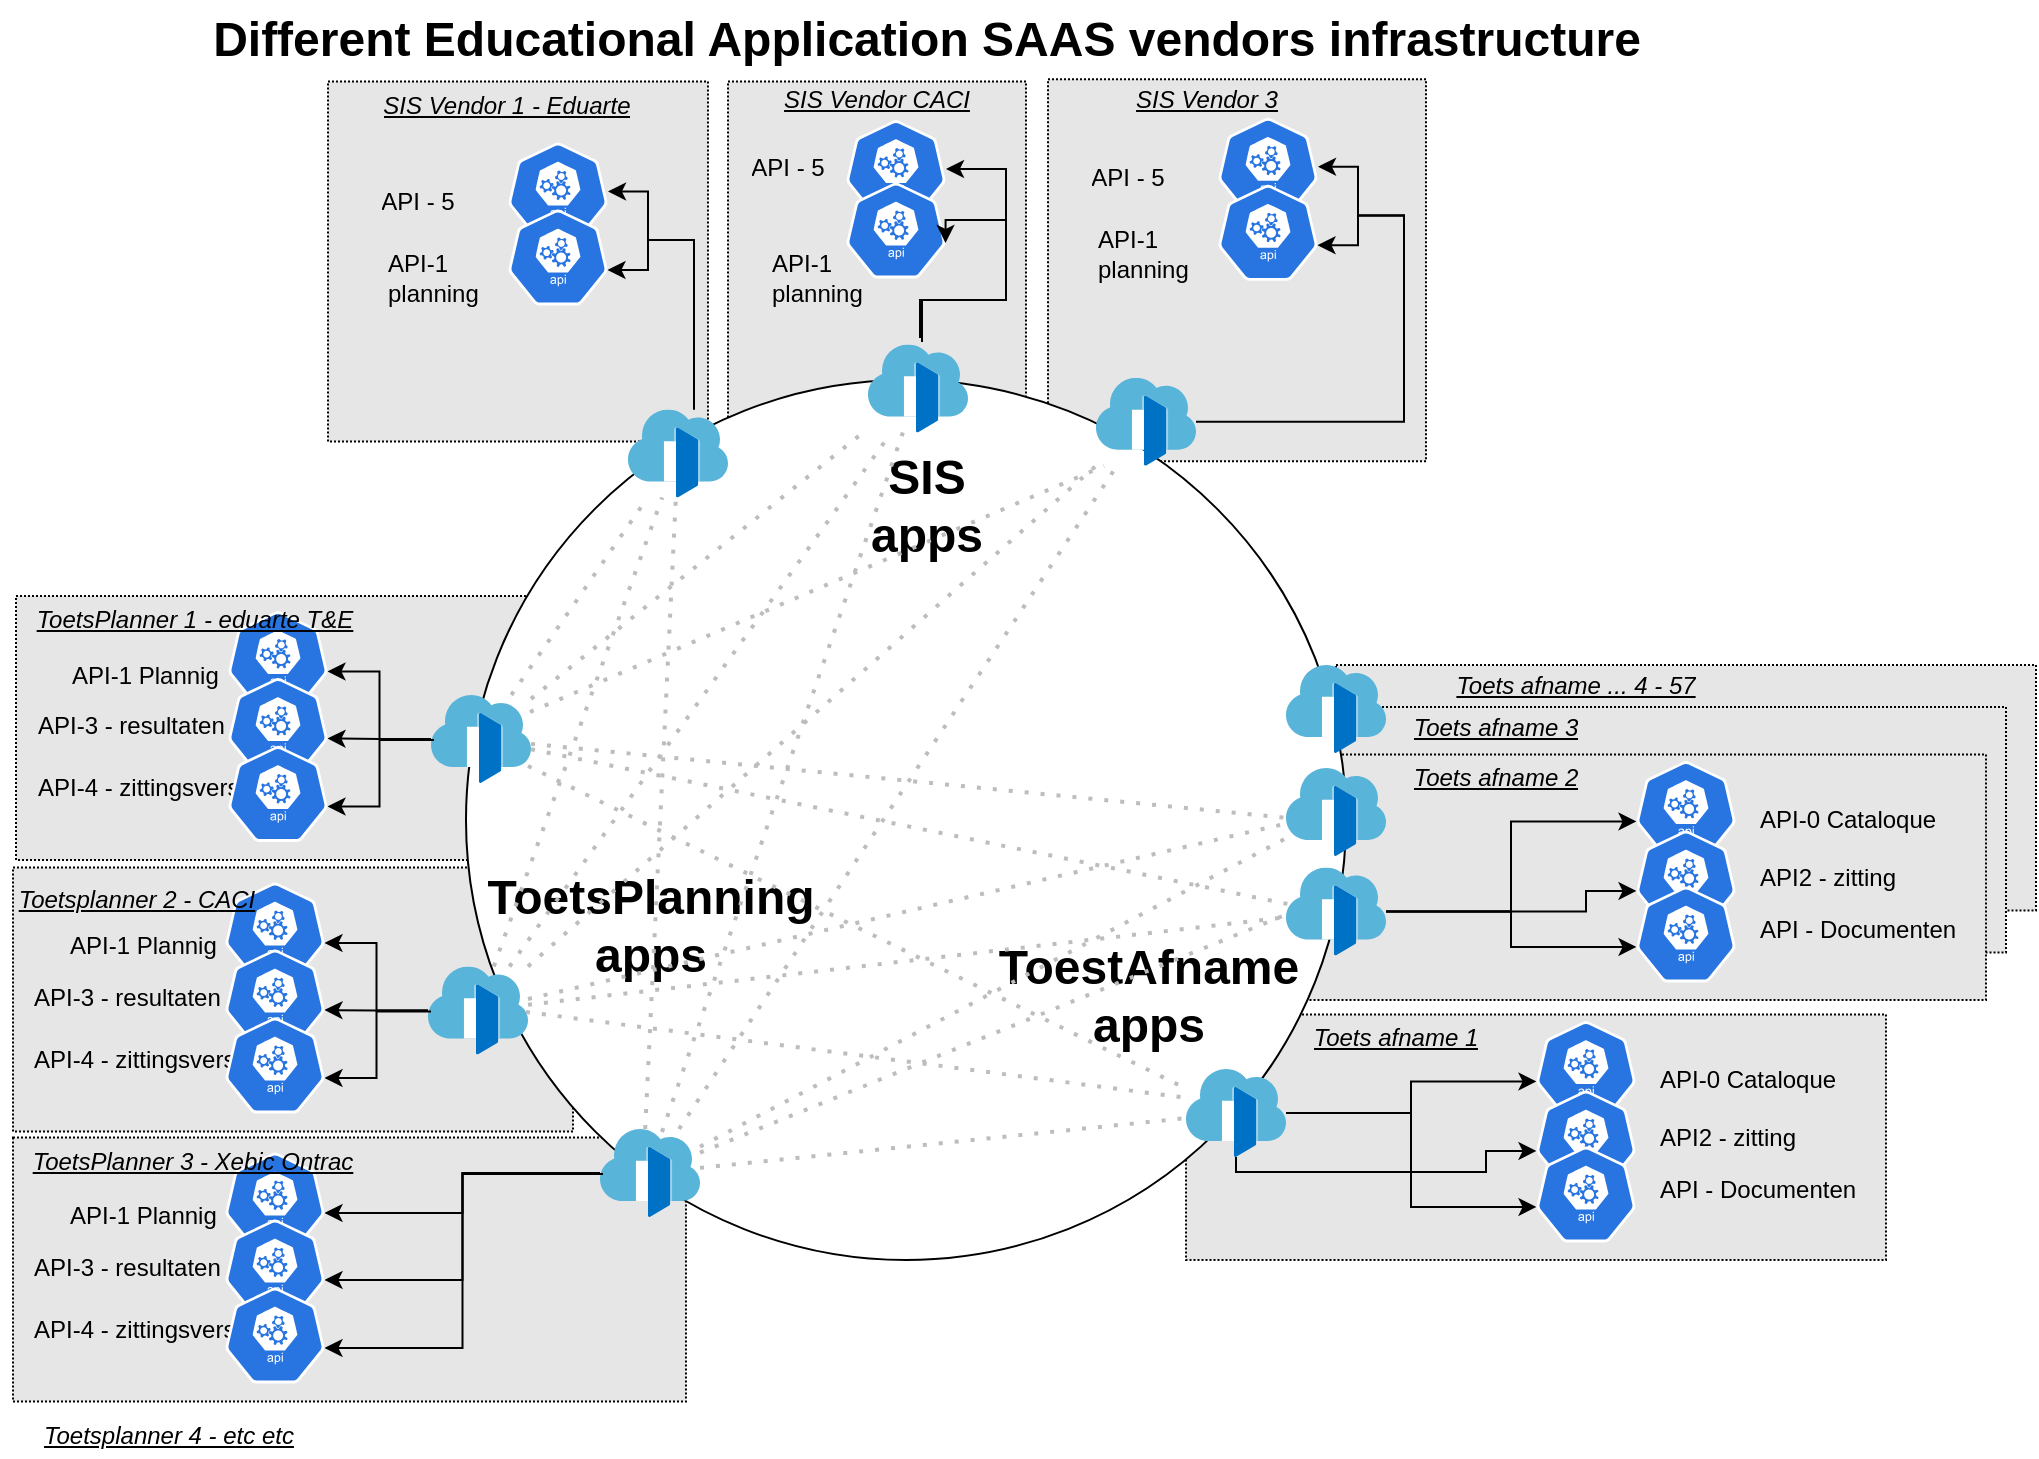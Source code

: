 <mxfile version="20.3.0" type="device" pages="6"><diagram id="WI9T0HZ2pTsCkuznbFz-" name="Big_Picture_Gateways"><mxGraphModel dx="1102" dy="1011" grid="1" gridSize="10" guides="1" tooltips="1" connect="1" arrows="1" fold="1" page="1" pageScale="1" pageWidth="1169" pageHeight="827" math="0" shadow="0"><root><mxCell id="0"/><mxCell id="1" parent="0"/><mxCell id="Xrhpli5ssfuAHuIrSVGY-70" value="" style="rounded=0;whiteSpace=wrap;html=1;dashed=1;dashPattern=1 1;fillColor=#E6E6E6;" vertex="1" parent="1"><mxGeometry x="660" y="517.25" width="350" height="122.75" as="geometry"/></mxCell><mxCell id="Xrhpli5ssfuAHuIrSVGY-94" value="" style="rounded=0;whiteSpace=wrap;html=1;dashed=1;dashPattern=1 1;fillColor=#E6E6E6;" vertex="1" parent="1"><mxGeometry x="735" y="342.5" width="350" height="122.75" as="geometry"/></mxCell><mxCell id="Xrhpli5ssfuAHuIrSVGY-82" value="" style="rounded=0;whiteSpace=wrap;html=1;dashed=1;dashPattern=1 1;fillColor=#E6E6E6;" vertex="1" parent="1"><mxGeometry x="720" y="363.5" width="350" height="122.75" as="geometry"/></mxCell><mxCell id="Xrhpli5ssfuAHuIrSVGY-44" value="" style="rounded=0;whiteSpace=wrap;html=1;dashed=1;fillColor=#E6E6E6;perimeterSpacing=0;dashPattern=1 1;" vertex="1" parent="1"><mxGeometry x="73.5" y="578.75" width="336.5" height="132" as="geometry"/></mxCell><mxCell id="Xrhpli5ssfuAHuIrSVGY-32" value="" style="rounded=0;whiteSpace=wrap;html=1;dashed=1;fillColor=#E6E6E6;perimeterSpacing=0;dashPattern=1 1;" vertex="1" parent="1"><mxGeometry x="73.5" y="443.75" width="280" height="132" as="geometry"/></mxCell><mxCell id="U9VBb1YCYmvMkJ6mJOLO-140" value="" style="rounded=0;whiteSpace=wrap;html=1;dashed=1;dashPattern=1 1;fillColor=#E6E6E6;" parent="1" vertex="1"><mxGeometry x="231" y="50.75" width="190" height="180" as="geometry"/></mxCell><mxCell id="U9VBb1YCYmvMkJ6mJOLO-139" value="" style="rounded=0;whiteSpace=wrap;html=1;dashed=1;dashPattern=1 1;fillColor=#E6E6E6;" parent="1" vertex="1"><mxGeometry x="431" y="50.75" width="149" height="191" as="geometry"/></mxCell><mxCell id="U9VBb1YCYmvMkJ6mJOLO-138" value="" style="rounded=0;whiteSpace=wrap;html=1;dashed=1;dashPattern=1 1;fillColor=#E6E6E6;" parent="1" vertex="1"><mxGeometry x="591" y="49.63" width="189" height="191" as="geometry"/></mxCell><mxCell id="U9VBb1YCYmvMkJ6mJOLO-137" value="" style="rounded=0;whiteSpace=wrap;html=1;dashed=1;fillColor=#E6E6E6;perimeterSpacing=0;dashPattern=1 1;" parent="1" vertex="1"><mxGeometry x="75" y="308" width="280" height="132" as="geometry"/></mxCell><mxCell id="U9VBb1YCYmvMkJ6mJOLO-133" value="" style="rounded=0;whiteSpace=wrap;html=1;dashed=1;dashPattern=1 1;fillColor=#E6E6E6;" parent="1" vertex="1"><mxGeometry x="710" y="387.25" width="350" height="122.75" as="geometry"/></mxCell><mxCell id="U9VBb1YCYmvMkJ6mJOLO-73" value="" style="ellipse;whiteSpace=wrap;html=1;" parent="1" vertex="1"><mxGeometry x="300" y="200" width="440" height="440" as="geometry"/></mxCell><mxCell id="U9VBb1YCYmvMkJ6mJOLO-12" value="" style="sketch=0;aspect=fixed;html=1;points=[];align=center;image;fontSize=12;image=img/lib/mscae/Front_Doors.svg;" parent="1" vertex="1"><mxGeometry x="501" y="182.25" width="50" height="44" as="geometry"/></mxCell><mxCell id="U9VBb1YCYmvMkJ6mJOLO-74" style="edgeStyle=orthogonalEdgeStyle;rounded=0;orthogonalLoop=1;jettySize=auto;html=1;entryX=0.995;entryY=0.63;entryDx=0;entryDy=0;entryPerimeter=0;" parent="1" source="U9VBb1YCYmvMkJ6mJOLO-16" target="U9VBb1YCYmvMkJ6mJOLO-30" edge="1"><mxGeometry relative="1" as="geometry"/></mxCell><mxCell id="U9VBb1YCYmvMkJ6mJOLO-75" style="edgeStyle=orthogonalEdgeStyle;rounded=0;orthogonalLoop=1;jettySize=auto;html=1;entryX=0.995;entryY=0.63;entryDx=0;entryDy=0;entryPerimeter=0;" parent="1" source="U9VBb1YCYmvMkJ6mJOLO-16" target="U9VBb1YCYmvMkJ6mJOLO-33" edge="1"><mxGeometry relative="1" as="geometry"/></mxCell><mxCell id="U9VBb1YCYmvMkJ6mJOLO-16" value="" style="sketch=0;aspect=fixed;html=1;points=[];align=center;image;fontSize=12;image=img/lib/mscae/Front_Doors.svg;" parent="1" vertex="1"><mxGeometry x="282.5" y="357.5" width="50" height="44" as="geometry"/></mxCell><mxCell id="U9VBb1YCYmvMkJ6mJOLO-37" style="edgeStyle=orthogonalEdgeStyle;rounded=0;orthogonalLoop=1;jettySize=auto;html=1;entryX=1;entryY=0.51;entryDx=0;entryDy=0;entryPerimeter=0;" parent="1" target="U9VBb1YCYmvMkJ6mJOLO-29" edge="1"><mxGeometry relative="1" as="geometry"><mxPoint x="414" y="214.75" as="sourcePoint"/><Array as="points"><mxPoint x="414" y="130"/><mxPoint x="391" y="130"/><mxPoint x="391" y="106"/></Array></mxGeometry></mxCell><mxCell id="U9VBb1YCYmvMkJ6mJOLO-20" value="Different Educational Application SAAS vendors infrastructure" style="text;strokeColor=none;fillColor=none;html=1;fontSize=24;fontStyle=1;verticalAlign=middle;align=center;" parent="1" vertex="1"><mxGeometry x="480" y="10" width="100" height="40" as="geometry"/></mxCell><mxCell id="U9VBb1YCYmvMkJ6mJOLO-30" value="" style="sketch=0;html=1;dashed=0;whitespace=wrap;fillColor=#2875E2;strokeColor=#ffffff;points=[[0.005,0.63,0],[0.1,0.2,0],[0.9,0.2,0],[0.5,0,0],[0.995,0.63,0],[0.72,0.99,0],[0.5,1,0],[0.28,0.99,0]];shape=mxgraph.kubernetes.icon;prIcon=api" parent="1" vertex="1"><mxGeometry x="181" y="315.5" width="50" height="48" as="geometry"/></mxCell><UserObject label="API - 5" placeholders="1" name="Variable" id="U9VBb1YCYmvMkJ6mJOLO-31"><mxCell style="text;html=1;strokeColor=none;fillColor=none;align=center;verticalAlign=middle;whiteSpace=wrap;overflow=hidden;" parent="1" vertex="1"><mxGeometry x="236" y="101.25" width="80" height="20" as="geometry"/></mxCell></UserObject><UserObject label="API-1 Plannig" placeholders="1" name="Variable" id="U9VBb1YCYmvMkJ6mJOLO-32"><mxCell style="text;html=1;strokeColor=none;fillColor=none;align=left;verticalAlign=middle;whiteSpace=wrap;overflow=hidden;" parent="1" vertex="1"><mxGeometry x="101" y="337.5" width="80" height="20" as="geometry"/></mxCell></UserObject><mxCell id="U9VBb1YCYmvMkJ6mJOLO-33" value="" style="sketch=0;html=1;dashed=0;whitespace=wrap;fillColor=#2875E2;strokeColor=#ffffff;points=[[0.005,0.63,0],[0.1,0.2,0],[0.9,0.2,0],[0.5,0,0],[0.995,0.63,0],[0.72,0.99,0],[0.5,1,0],[0.28,0.99,0]];shape=mxgraph.kubernetes.icon;prIcon=api" parent="1" vertex="1"><mxGeometry x="181" y="349" width="50" height="48" as="geometry"/></mxCell><UserObject label="API-3 - resultaten" placeholders="1" name="Variable" id="U9VBb1YCYmvMkJ6mJOLO-34"><mxCell style="text;html=1;strokeColor=none;fillColor=none;align=left;verticalAlign=middle;whiteSpace=wrap;overflow=hidden;" parent="1" vertex="1"><mxGeometry x="83.75" y="363" width="110" height="20" as="geometry"/></mxCell></UserObject><mxCell id="U9VBb1YCYmvMkJ6mJOLO-48" style="edgeStyle=orthogonalEdgeStyle;rounded=0;orthogonalLoop=1;jettySize=auto;html=1;entryX=0.005;entryY=0.63;entryDx=0;entryDy=0;entryPerimeter=0;" parent="1" source="U9VBb1YCYmvMkJ6mJOLO-52" target="U9VBb1YCYmvMkJ6mJOLO-54" edge="1"><mxGeometry relative="1" as="geometry"/></mxCell><mxCell id="U9VBb1YCYmvMkJ6mJOLO-50" style="edgeStyle=orthogonalEdgeStyle;rounded=0;orthogonalLoop=1;jettySize=auto;html=1;entryX=0.005;entryY=0.63;entryDx=0;entryDy=0;entryPerimeter=0;" parent="1" source="U9VBb1YCYmvMkJ6mJOLO-52" target="Xrhpli5ssfuAHuIrSVGY-2" edge="1"><mxGeometry relative="1" as="geometry"><Array as="points"/></mxGeometry></mxCell><mxCell id="U9VBb1YCYmvMkJ6mJOLO-52" value="" style="sketch=0;aspect=fixed;html=1;points=[];align=center;image;fontSize=12;image=img/lib/mscae/Front_Doors.svg;" parent="1" vertex="1"><mxGeometry x="710" y="443.75" width="50" height="44" as="geometry"/></mxCell><mxCell id="U9VBb1YCYmvMkJ6mJOLO-54" value="" style="sketch=0;html=1;dashed=0;whitespace=wrap;fillColor=#2875E2;strokeColor=#ffffff;points=[[0.005,0.63,0],[0.1,0.2,0],[0.9,0.2,0],[0.5,0,0],[0.995,0.63,0],[0.72,0.99,0],[0.5,1,0],[0.28,0.99,0]];shape=mxgraph.kubernetes.icon;prIcon=api" parent="1" vertex="1"><mxGeometry x="885" y="390.5" width="50" height="48" as="geometry"/></mxCell><UserObject label="API2 - zitting" placeholders="1" name="Variable" id="U9VBb1YCYmvMkJ6mJOLO-55"><mxCell style="text;html=1;strokeColor=none;fillColor=none;align=left;verticalAlign=middle;whiteSpace=wrap;overflow=hidden;" parent="1" vertex="1"><mxGeometry x="945" y="438.5" width="80" height="20" as="geometry"/></mxCell></UserObject><UserObject label="API-0 Cataloque" placeholders="1" name="Variable" id="U9VBb1YCYmvMkJ6mJOLO-60"><mxCell style="text;html=1;strokeColor=none;fillColor=none;align=left;verticalAlign=middle;whiteSpace=wrap;overflow=hidden;" parent="1" vertex="1"><mxGeometry x="945" y="410" width="100" height="20" as="geometry"/></mxCell></UserObject><mxCell id="U9VBb1YCYmvMkJ6mJOLO-120" value="" style="sketch=0;aspect=fixed;html=1;points=[];align=center;image;fontSize=12;image=img/lib/mscae/Front_Doors.svg;" parent="1" vertex="1"><mxGeometry x="615" y="198.88" width="50" height="44" as="geometry"/></mxCell><mxCell id="U9VBb1YCYmvMkJ6mJOLO-123" value="SIS &lt;br&gt;apps" style="text;strokeColor=none;fillColor=none;html=1;fontSize=24;fontStyle=1;verticalAlign=middle;align=center;" parent="1" vertex="1"><mxGeometry x="480" y="242.88" width="100" height="40" as="geometry"/></mxCell><mxCell id="U9VBb1YCYmvMkJ6mJOLO-125" value="ToetsPlanning&lt;br&gt;apps" style="text;strokeColor=none;fillColor=none;html=1;fontSize=24;fontStyle=1;verticalAlign=middle;align=center;" parent="1" vertex="1"><mxGeometry x="342" y="453.25" width="100" height="40" as="geometry"/></mxCell><mxCell id="U9VBb1YCYmvMkJ6mJOLO-127" value="ToestAfname&lt;br&gt;apps" style="text;strokeColor=none;fillColor=none;html=1;fontSize=24;fontStyle=1;verticalAlign=middle;align=center;" parent="1" vertex="1"><mxGeometry x="591" y="487.75" width="100" height="40" as="geometry"/></mxCell><mxCell id="U9VBb1YCYmvMkJ6mJOLO-29" value="" style="sketch=0;html=1;dashed=0;whitespace=wrap;fillColor=#2875E2;strokeColor=#ffffff;points=[[0.005,0.63,0],[0.1,0.2,0],[0.9,0.2,0],[0.5,0,0],[0.995,0.63,0],[0.72,0.99,0],[0.5,1,0],[0.28,0.99,0]];shape=mxgraph.kubernetes.icon;prIcon=api" parent="1" vertex="1"><mxGeometry x="321" y="81.25" width="50" height="48" as="geometry"/></mxCell><UserObject label="SIS Vendor 1 - Eduarte" placeholders="1" name="Variable" id="U9VBb1YCYmvMkJ6mJOLO-150"><mxCell style="text;html=1;strokeColor=none;fillColor=none;align=center;verticalAlign=middle;whiteSpace=wrap;overflow=hidden;dashed=1;dashPattern=1 1;fontStyle=6" parent="1" vertex="1"><mxGeometry x="250" y="53.25" width="141" height="20" as="geometry"/></mxCell></UserObject><UserObject label="Toets afname 2" placeholders="1" name="Variable" id="U9VBb1YCYmvMkJ6mJOLO-152"><mxCell style="text;html=1;strokeColor=none;fillColor=none;align=center;verticalAlign=middle;whiteSpace=wrap;overflow=hidden;dashed=1;dashPattern=1 1;fontStyle=6" parent="1" vertex="1"><mxGeometry x="770" y="388.75" width="90" height="20" as="geometry"/></mxCell></UserObject><UserObject label="SIS Vendor CACI" placeholders="1" name="Variable" id="U9VBb1YCYmvMkJ6mJOLO-153"><mxCell style="text;html=1;strokeColor=none;fillColor=none;align=center;verticalAlign=middle;whiteSpace=wrap;overflow=hidden;dashed=1;dashPattern=1 1;fontStyle=6" parent="1" vertex="1"><mxGeometry x="451" y="50" width="109" height="20" as="geometry"/></mxCell></UserObject><UserObject label="SIS Vendor 3" placeholders="1" name="Variable" id="U9VBb1YCYmvMkJ6mJOLO-155"><mxCell style="text;html=1;strokeColor=none;fillColor=none;align=center;verticalAlign=middle;whiteSpace=wrap;overflow=hidden;dashed=1;dashPattern=1 1;fontStyle=6" parent="1" vertex="1"><mxGeometry x="611" y="49.63" width="119" height="20" as="geometry"/></mxCell></UserObject><UserObject label="ToetsPlanner 1 - eduarte T&amp;amp;E" placeholders="1" name="Variable" id="U9VBb1YCYmvMkJ6mJOLO-160"><mxCell style="text;html=1;strokeColor=none;fillColor=none;align=center;verticalAlign=middle;whiteSpace=wrap;overflow=hidden;dashed=1;dashPattern=1 1;fontStyle=6" parent="1" vertex="1"><mxGeometry x="69" y="309.75" width="191" height="20" as="geometry"/></mxCell></UserObject><mxCell id="mIu4eGeEJN2eoUdJByGw-11" value="" style="sketch=0;html=1;dashed=0;whitespace=wrap;fillColor=#2875E2;strokeColor=#ffffff;points=[[0.005,0.63,0],[0.1,0.2,0],[0.9,0.2,0],[0.5,0,0],[0.995,0.63,0],[0.72,0.99,0],[0.5,1,0],[0.28,0.99,0]];shape=mxgraph.kubernetes.icon;prIcon=api" parent="1" vertex="1"><mxGeometry x="321" y="114.75" width="50" height="48" as="geometry"/></mxCell><UserObject label="API-1 &lt;br&gt;planning" placeholders="1" name="Variable" id="mIu4eGeEJN2eoUdJByGw-12"><mxCell style="text;html=1;strokeColor=none;fillColor=none;align=left;verticalAlign=middle;whiteSpace=wrap;overflow=hidden;" parent="1" vertex="1"><mxGeometry x="258.5" y="128.25" width="110" height="41.75" as="geometry"/></mxCell></UserObject><mxCell id="mIu4eGeEJN2eoUdJByGw-13" style="edgeStyle=orthogonalEdgeStyle;rounded=0;orthogonalLoop=1;jettySize=auto;html=1;entryX=0.995;entryY=0.63;entryDx=0;entryDy=0;entryPerimeter=0;startArrow=none;" parent="1" target="mIu4eGeEJN2eoUdJByGw-11" edge="1"><mxGeometry relative="1" as="geometry"><mxPoint x="414" y="214.75" as="sourcePoint"/><mxPoint x="381" y="115.73" as="targetPoint"/><Array as="points"><mxPoint x="414" y="130"/><mxPoint x="391" y="130"/><mxPoint x="391" y="145"/></Array></mxGeometry></mxCell><mxCell id="U9VBb1YCYmvMkJ6mJOLO-17" value="" style="sketch=0;aspect=fixed;html=1;points=[];align=center;image;fontSize=12;image=img/lib/mscae/Front_Doors.svg;" parent="1" vertex="1"><mxGeometry x="381" y="214.75" width="50" height="44" as="geometry"/></mxCell><UserObject label="API - Documenten" placeholders="1" name="Variable" id="Xrhpli5ssfuAHuIrSVGY-3"><mxCell style="text;html=1;strokeColor=none;fillColor=none;align=left;verticalAlign=middle;whiteSpace=wrap;overflow=hidden;" vertex="1" parent="1"><mxGeometry x="945" y="465.25" width="105" height="20" as="geometry"/></mxCell></UserObject><mxCell id="Xrhpli5ssfuAHuIrSVGY-4" style="edgeStyle=orthogonalEdgeStyle;rounded=0;orthogonalLoop=1;jettySize=auto;html=1;entryX=0.005;entryY=0.63;entryDx=0;entryDy=0;entryPerimeter=0;" edge="1" parent="1" source="U9VBb1YCYmvMkJ6mJOLO-52" target="U9VBb1YCYmvMkJ6mJOLO-53"><mxGeometry relative="1" as="geometry"><mxPoint x="770" y="475.8" as="sourcePoint"/><mxPoint x="895.25" y="481.99" as="targetPoint"/><Array as="points"><mxPoint x="860" y="466"/><mxPoint x="860" y="456"/></Array></mxGeometry></mxCell><UserObject label="API-4 - zittingsverslag" placeholders="1" name="Variable" id="Xrhpli5ssfuAHuIrSVGY-17"><mxCell style="text;html=1;strokeColor=none;fillColor=none;align=left;verticalAlign=middle;whiteSpace=wrap;overflow=hidden;" vertex="1" parent="1"><mxGeometry x="83.75" y="394" width="126.25" height="20" as="geometry"/></mxCell></UserObject><mxCell id="Xrhpli5ssfuAHuIrSVGY-19" style="edgeStyle=orthogonalEdgeStyle;rounded=0;orthogonalLoop=1;jettySize=auto;html=1;entryX=0.995;entryY=0.63;entryDx=0;entryDy=0;entryPerimeter=0;exitX=0.03;exitY=0.511;exitDx=0;exitDy=0;exitPerimeter=0;" edge="1" parent="1" target="Xrhpli5ssfuAHuIrSVGY-20" source="U9VBb1YCYmvMkJ6mJOLO-16"><mxGeometry relative="1" as="geometry"><mxPoint x="282.5" y="413.5" as="sourcePoint"/></mxGeometry></mxCell><mxCell id="Xrhpli5ssfuAHuIrSVGY-20" value="" style="sketch=0;html=1;dashed=0;whitespace=wrap;fillColor=#2875E2;strokeColor=#ffffff;points=[[0.005,0.63,0],[0.1,0.2,0],[0.9,0.2,0],[0.5,0,0],[0.995,0.63,0],[0.72,0.99,0],[0.5,1,0],[0.28,0.99,0]];shape=mxgraph.kubernetes.icon;prIcon=api" vertex="1" parent="1"><mxGeometry x="181" y="383" width="50" height="48" as="geometry"/></mxCell><mxCell id="Xrhpli5ssfuAHuIrSVGY-33" style="edgeStyle=orthogonalEdgeStyle;rounded=0;orthogonalLoop=1;jettySize=auto;html=1;entryX=0.995;entryY=0.63;entryDx=0;entryDy=0;entryPerimeter=0;" edge="1" parent="1" source="Xrhpli5ssfuAHuIrSVGY-35" target="Xrhpli5ssfuAHuIrSVGY-36"><mxGeometry relative="1" as="geometry"/></mxCell><mxCell id="Xrhpli5ssfuAHuIrSVGY-34" style="edgeStyle=orthogonalEdgeStyle;rounded=0;orthogonalLoop=1;jettySize=auto;html=1;entryX=0.995;entryY=0.63;entryDx=0;entryDy=0;entryPerimeter=0;" edge="1" parent="1" source="Xrhpli5ssfuAHuIrSVGY-35" target="Xrhpli5ssfuAHuIrSVGY-38"><mxGeometry relative="1" as="geometry"/></mxCell><mxCell id="Xrhpli5ssfuAHuIrSVGY-35" value="" style="sketch=0;aspect=fixed;html=1;points=[];align=center;image;fontSize=12;image=img/lib/mscae/Front_Doors.svg;" vertex="1" parent="1"><mxGeometry x="281" y="493.25" width="50" height="44" as="geometry"/></mxCell><mxCell id="Xrhpli5ssfuAHuIrSVGY-36" value="" style="sketch=0;html=1;dashed=0;whitespace=wrap;fillColor=#2875E2;strokeColor=#ffffff;points=[[0.005,0.63,0],[0.1,0.2,0],[0.9,0.2,0],[0.5,0,0],[0.995,0.63,0],[0.72,0.99,0],[0.5,1,0],[0.28,0.99,0]];shape=mxgraph.kubernetes.icon;prIcon=api" vertex="1" parent="1"><mxGeometry x="179.5" y="451.25" width="50" height="48" as="geometry"/></mxCell><UserObject label="API-1 Plannig" placeholders="1" name="Variable" id="Xrhpli5ssfuAHuIrSVGY-37"><mxCell style="text;html=1;strokeColor=none;fillColor=none;align=left;verticalAlign=middle;whiteSpace=wrap;overflow=hidden;" vertex="1" parent="1"><mxGeometry x="99.5" y="473.25" width="80" height="20" as="geometry"/></mxCell></UserObject><mxCell id="Xrhpli5ssfuAHuIrSVGY-38" value="" style="sketch=0;html=1;dashed=0;whitespace=wrap;fillColor=#2875E2;strokeColor=#ffffff;points=[[0.005,0.63,0],[0.1,0.2,0],[0.9,0.2,0],[0.5,0,0],[0.995,0.63,0],[0.72,0.99,0],[0.5,1,0],[0.28,0.99,0]];shape=mxgraph.kubernetes.icon;prIcon=api" vertex="1" parent="1"><mxGeometry x="179.5" y="484.75" width="50" height="48" as="geometry"/></mxCell><UserObject label="API-3 - resultaten" placeholders="1" name="Variable" id="Xrhpli5ssfuAHuIrSVGY-39"><mxCell style="text;html=1;strokeColor=none;fillColor=none;align=left;verticalAlign=middle;whiteSpace=wrap;overflow=hidden;" vertex="1" parent="1"><mxGeometry x="82.25" y="498.75" width="110" height="20" as="geometry"/></mxCell></UserObject><UserObject label="API-4 - zittingsverslag" placeholders="1" name="Variable" id="Xrhpli5ssfuAHuIrSVGY-41"><mxCell style="text;html=1;strokeColor=none;fillColor=none;align=left;verticalAlign=middle;whiteSpace=wrap;overflow=hidden;" vertex="1" parent="1"><mxGeometry x="82.25" y="529.75" width="126.25" height="20" as="geometry"/></mxCell></UserObject><mxCell id="Xrhpli5ssfuAHuIrSVGY-42" style="edgeStyle=orthogonalEdgeStyle;rounded=0;orthogonalLoop=1;jettySize=auto;html=1;entryX=0.995;entryY=0.63;entryDx=0;entryDy=0;entryPerimeter=0;exitX=0.03;exitY=0.511;exitDx=0;exitDy=0;exitPerimeter=0;" edge="1" parent="1" source="Xrhpli5ssfuAHuIrSVGY-35" target="Xrhpli5ssfuAHuIrSVGY-43"><mxGeometry relative="1" as="geometry"><mxPoint x="281" y="549.25" as="sourcePoint"/></mxGeometry></mxCell><mxCell id="Xrhpli5ssfuAHuIrSVGY-43" value="" style="sketch=0;html=1;dashed=0;whitespace=wrap;fillColor=#2875E2;strokeColor=#ffffff;points=[[0.005,0.63,0],[0.1,0.2,0],[0.9,0.2,0],[0.5,0,0],[0.995,0.63,0],[0.72,0.99,0],[0.5,1,0],[0.28,0.99,0]];shape=mxgraph.kubernetes.icon;prIcon=api" vertex="1" parent="1"><mxGeometry x="179.5" y="518.75" width="50" height="48" as="geometry"/></mxCell><mxCell id="Xrhpli5ssfuAHuIrSVGY-45" style="edgeStyle=orthogonalEdgeStyle;rounded=0;orthogonalLoop=1;jettySize=auto;html=1;entryX=0.995;entryY=0.63;entryDx=0;entryDy=0;entryPerimeter=0;" edge="1" parent="1" source="Xrhpli5ssfuAHuIrSVGY-47" target="Xrhpli5ssfuAHuIrSVGY-48"><mxGeometry relative="1" as="geometry"/></mxCell><mxCell id="Xrhpli5ssfuAHuIrSVGY-46" style="edgeStyle=orthogonalEdgeStyle;rounded=0;orthogonalLoop=1;jettySize=auto;html=1;entryX=0.995;entryY=0.63;entryDx=0;entryDy=0;entryPerimeter=0;" edge="1" parent="1" source="Xrhpli5ssfuAHuIrSVGY-47" target="Xrhpli5ssfuAHuIrSVGY-50"><mxGeometry relative="1" as="geometry"/></mxCell><mxCell id="Xrhpli5ssfuAHuIrSVGY-47" value="" style="sketch=0;aspect=fixed;html=1;points=[];align=center;image;fontSize=12;image=img/lib/mscae/Front_Doors.svg;" vertex="1" parent="1"><mxGeometry x="367" y="574.5" width="50" height="44" as="geometry"/></mxCell><mxCell id="Xrhpli5ssfuAHuIrSVGY-48" value="" style="sketch=0;html=1;dashed=0;whitespace=wrap;fillColor=#2875E2;strokeColor=#ffffff;points=[[0.005,0.63,0],[0.1,0.2,0],[0.9,0.2,0],[0.5,0,0],[0.995,0.63,0],[0.72,0.99,0],[0.5,1,0],[0.28,0.99,0]];shape=mxgraph.kubernetes.icon;prIcon=api" vertex="1" parent="1"><mxGeometry x="179.5" y="586.25" width="50" height="48" as="geometry"/></mxCell><UserObject label="API-1 Plannig" placeholders="1" name="Variable" id="Xrhpli5ssfuAHuIrSVGY-49"><mxCell style="text;html=1;strokeColor=none;fillColor=none;align=left;verticalAlign=middle;whiteSpace=wrap;overflow=hidden;" vertex="1" parent="1"><mxGeometry x="99.5" y="608.25" width="80" height="20" as="geometry"/></mxCell></UserObject><mxCell id="Xrhpli5ssfuAHuIrSVGY-50" value="" style="sketch=0;html=1;dashed=0;whitespace=wrap;fillColor=#2875E2;strokeColor=#ffffff;points=[[0.005,0.63,0],[0.1,0.2,0],[0.9,0.2,0],[0.5,0,0],[0.995,0.63,0],[0.72,0.99,0],[0.5,1,0],[0.28,0.99,0]];shape=mxgraph.kubernetes.icon;prIcon=api" vertex="1" parent="1"><mxGeometry x="179.5" y="619.75" width="50" height="48" as="geometry"/></mxCell><UserObject label="API-3 - resultaten" placeholders="1" name="Variable" id="Xrhpli5ssfuAHuIrSVGY-51"><mxCell style="text;html=1;strokeColor=none;fillColor=none;align=left;verticalAlign=middle;whiteSpace=wrap;overflow=hidden;" vertex="1" parent="1"><mxGeometry x="82.25" y="633.75" width="110" height="20" as="geometry"/></mxCell></UserObject><UserObject label="ToetsPlanner 3 - Xebic Ontrac" placeholders="1" name="Variable" id="Xrhpli5ssfuAHuIrSVGY-52"><mxCell style="text;html=1;strokeColor=none;fillColor=none;align=center;verticalAlign=middle;whiteSpace=wrap;overflow=hidden;dashed=1;dashPattern=1 1;fontStyle=6" vertex="1" parent="1"><mxGeometry x="67.5" y="580.5" width="191" height="20" as="geometry"/></mxCell></UserObject><UserObject label="API-4 - zittingsverslag" placeholders="1" name="Variable" id="Xrhpli5ssfuAHuIrSVGY-53"><mxCell style="text;html=1;strokeColor=none;fillColor=none;align=left;verticalAlign=middle;whiteSpace=wrap;overflow=hidden;" vertex="1" parent="1"><mxGeometry x="82.25" y="664.75" width="126.25" height="20" as="geometry"/></mxCell></UserObject><mxCell id="Xrhpli5ssfuAHuIrSVGY-54" style="edgeStyle=orthogonalEdgeStyle;rounded=0;orthogonalLoop=1;jettySize=auto;html=1;entryX=0.995;entryY=0.63;entryDx=0;entryDy=0;entryPerimeter=0;exitX=0.03;exitY=0.511;exitDx=0;exitDy=0;exitPerimeter=0;" edge="1" parent="1" source="Xrhpli5ssfuAHuIrSVGY-47" target="Xrhpli5ssfuAHuIrSVGY-55"><mxGeometry relative="1" as="geometry"><mxPoint x="281" y="684.25" as="sourcePoint"/></mxGeometry></mxCell><mxCell id="Xrhpli5ssfuAHuIrSVGY-55" value="" style="sketch=0;html=1;dashed=0;whitespace=wrap;fillColor=#2875E2;strokeColor=#ffffff;points=[[0.005,0.63,0],[0.1,0.2,0],[0.9,0.2,0],[0.5,0,0],[0.995,0.63,0],[0.72,0.99,0],[0.5,1,0],[0.28,0.99,0]];shape=mxgraph.kubernetes.icon;prIcon=api" vertex="1" parent="1"><mxGeometry x="179.5" y="653.75" width="50" height="48" as="geometry"/></mxCell><UserObject label="Toetsplanner 2 - CACI" placeholders="1" name="Variable" id="U9VBb1YCYmvMkJ6mJOLO-161"><mxCell style="text;html=1;strokeColor=none;fillColor=none;align=center;verticalAlign=middle;whiteSpace=wrap;overflow=hidden;dashed=1;dashPattern=1 1;fontStyle=6" parent="1" vertex="1"><mxGeometry x="67.5" y="450" width="135.25" height="20" as="geometry"/></mxCell></UserObject><UserObject label="Toetsplanner 4 - etc etc" placeholders="1" name="Variable" id="Xrhpli5ssfuAHuIrSVGY-56"><mxCell style="text;html=1;strokeColor=none;fillColor=none;align=center;verticalAlign=middle;whiteSpace=wrap;overflow=hidden;dashed=1;dashPattern=1 1;fontStyle=6" vertex="1" parent="1"><mxGeometry x="83.75" y="718.25" width="135.25" height="20" as="geometry"/></mxCell></UserObject><mxCell id="Xrhpli5ssfuAHuIrSVGY-57" style="edgeStyle=orthogonalEdgeStyle;rounded=0;orthogonalLoop=1;jettySize=auto;html=1;entryX=1;entryY=0.51;entryDx=0;entryDy=0;entryPerimeter=0;exitX=0.52;exitY=-0.074;exitDx=0;exitDy=0;exitPerimeter=0;" edge="1" parent="1" target="Xrhpli5ssfuAHuIrSVGY-59" source="U9VBb1YCYmvMkJ6mJOLO-12"><mxGeometry relative="1" as="geometry"><mxPoint x="850" y="160" as="sourcePoint"/><Array as="points"><mxPoint x="527" y="160"/><mxPoint x="570" y="160"/><mxPoint x="570" y="95"/></Array></mxGeometry></mxCell><UserObject label="API - 5" placeholders="1" name="Variable" id="Xrhpli5ssfuAHuIrSVGY-58"><mxCell style="text;html=1;strokeColor=none;fillColor=none;align=center;verticalAlign=middle;whiteSpace=wrap;overflow=hidden;" vertex="1" parent="1"><mxGeometry x="421" y="84" width="80" height="20" as="geometry"/></mxCell></UserObject><mxCell id="Xrhpli5ssfuAHuIrSVGY-59" value="" style="sketch=0;html=1;dashed=0;whitespace=wrap;fillColor=#2875E2;strokeColor=#ffffff;points=[[0.005,0.63,0],[0.1,0.2,0],[0.9,0.2,0],[0.5,0,0],[0.995,0.63,0],[0.72,0.99,0],[0.5,1,0],[0.28,0.99,0]];shape=mxgraph.kubernetes.icon;prIcon=api" vertex="1" parent="1"><mxGeometry x="490" y="70" width="50" height="48" as="geometry"/></mxCell><mxCell id="Xrhpli5ssfuAHuIrSVGY-60" value="" style="sketch=0;html=1;dashed=0;whitespace=wrap;fillColor=#2875E2;strokeColor=#ffffff;points=[[0.005,0.63,0],[0.1,0.2,0],[0.9,0.2,0],[0.5,0,0],[0.995,0.63,0],[0.72,0.99,0],[0.5,1,0],[0.28,0.99,0]];shape=mxgraph.kubernetes.icon;prIcon=api" vertex="1" parent="1"><mxGeometry x="490" y="101.25" width="50" height="48" as="geometry"/></mxCell><UserObject label="API-1 &lt;br&gt;planning" placeholders="1" name="Variable" id="Xrhpli5ssfuAHuIrSVGY-61"><mxCell style="text;html=1;strokeColor=none;fillColor=none;align=left;verticalAlign=middle;whiteSpace=wrap;overflow=hidden;" vertex="1" parent="1"><mxGeometry x="451" y="128.25" width="110" height="41.75" as="geometry"/></mxCell></UserObject><mxCell id="Xrhpli5ssfuAHuIrSVGY-62" style="edgeStyle=orthogonalEdgeStyle;rounded=0;orthogonalLoop=1;jettySize=auto;html=1;entryX=0.995;entryY=0.63;entryDx=0;entryDy=0;entryPerimeter=0;startArrow=none;exitX=0.54;exitY=-0.028;exitDx=0;exitDy=0;exitPerimeter=0;" edge="1" parent="1" target="Xrhpli5ssfuAHuIrSVGY-60" source="U9VBb1YCYmvMkJ6mJOLO-12"><mxGeometry relative="1" as="geometry"><mxPoint x="920" y="240" as="sourcePoint"/><mxPoint x="907" y="100.98" as="targetPoint"/><Array as="points"><mxPoint x="528" y="160"/><mxPoint x="570" y="160"/><mxPoint x="570" y="120"/><mxPoint x="540" y="120"/></Array></mxGeometry></mxCell><mxCell id="Xrhpli5ssfuAHuIrSVGY-63" style="edgeStyle=orthogonalEdgeStyle;rounded=0;orthogonalLoop=1;jettySize=auto;html=1;entryX=1;entryY=0.51;entryDx=0;entryDy=0;entryPerimeter=0;" edge="1" parent="1" target="Xrhpli5ssfuAHuIrSVGY-65"><mxGeometry relative="1" as="geometry"><mxPoint x="769" y="202.38" as="sourcePoint"/><Array as="points"><mxPoint x="769" y="117.63"/><mxPoint x="746" y="117.63"/><mxPoint x="746" y="93.63"/></Array></mxGeometry></mxCell><UserObject label="API - 5" placeholders="1" name="Variable" id="Xrhpli5ssfuAHuIrSVGY-64"><mxCell style="text;html=1;strokeColor=none;fillColor=none;align=center;verticalAlign=middle;whiteSpace=wrap;overflow=hidden;" vertex="1" parent="1"><mxGeometry x="591" y="88.88" width="80" height="20" as="geometry"/></mxCell></UserObject><mxCell id="Xrhpli5ssfuAHuIrSVGY-65" value="" style="sketch=0;html=1;dashed=0;whitespace=wrap;fillColor=#2875E2;strokeColor=#ffffff;points=[[0.005,0.63,0],[0.1,0.2,0],[0.9,0.2,0],[0.5,0,0],[0.995,0.63,0],[0.72,0.99,0],[0.5,1,0],[0.28,0.99,0]];shape=mxgraph.kubernetes.icon;prIcon=api" vertex="1" parent="1"><mxGeometry x="676" y="68.88" width="50" height="48" as="geometry"/></mxCell><mxCell id="Xrhpli5ssfuAHuIrSVGY-66" value="" style="sketch=0;html=1;dashed=0;whitespace=wrap;fillColor=#2875E2;strokeColor=#ffffff;points=[[0.005,0.63,0],[0.1,0.2,0],[0.9,0.2,0],[0.5,0,0],[0.995,0.63,0],[0.72,0.99,0],[0.5,1,0],[0.28,0.99,0]];shape=mxgraph.kubernetes.icon;prIcon=api" vertex="1" parent="1"><mxGeometry x="676" y="102.38" width="50" height="48" as="geometry"/></mxCell><UserObject label="API-1 &lt;br&gt;planning" placeholders="1" name="Variable" id="Xrhpli5ssfuAHuIrSVGY-67"><mxCell style="text;html=1;strokeColor=none;fillColor=none;align=left;verticalAlign=middle;whiteSpace=wrap;overflow=hidden;" vertex="1" parent="1"><mxGeometry x="613.5" y="115.88" width="110" height="41.75" as="geometry"/></mxCell></UserObject><mxCell id="Xrhpli5ssfuAHuIrSVGY-68" style="edgeStyle=orthogonalEdgeStyle;rounded=0;orthogonalLoop=1;jettySize=auto;html=1;entryX=0.995;entryY=0.63;entryDx=0;entryDy=0;entryPerimeter=0;startArrow=none;" edge="1" parent="1" target="Xrhpli5ssfuAHuIrSVGY-66" source="U9VBb1YCYmvMkJ6mJOLO-120"><mxGeometry relative="1" as="geometry"><mxPoint x="769" y="202.38" as="sourcePoint"/><mxPoint x="736" y="103.36" as="targetPoint"/><Array as="points"><mxPoint x="769" y="220.88"/><mxPoint x="769" y="117.88"/><mxPoint x="746" y="117.88"/><mxPoint x="746" y="132.88"/></Array></mxGeometry></mxCell><mxCell id="U9VBb1YCYmvMkJ6mJOLO-53" value="" style="sketch=0;html=1;dashed=0;whitespace=wrap;fillColor=#2875E2;strokeColor=#ffffff;points=[[0.005,0.63,0],[0.1,0.2,0],[0.9,0.2,0],[0.5,0,0],[0.995,0.63,0],[0.72,0.99,0],[0.5,1,0],[0.28,0.99,0]];shape=mxgraph.kubernetes.icon;prIcon=api" parent="1" vertex="1"><mxGeometry x="885" y="425.25" width="50" height="48" as="geometry"/></mxCell><mxCell id="Xrhpli5ssfuAHuIrSVGY-2" value="" style="sketch=0;html=1;dashed=0;whitespace=wrap;fillColor=#2875E2;strokeColor=#ffffff;points=[[0.005,0.63,0],[0.1,0.2,0],[0.9,0.2,0],[0.5,0,0],[0.995,0.63,0],[0.72,0.99,0],[0.5,1,0],[0.28,0.99,0]];shape=mxgraph.kubernetes.icon;prIcon=api" vertex="1" parent="1"><mxGeometry x="885" y="453.25" width="50" height="48" as="geometry"/></mxCell><mxCell id="Xrhpli5ssfuAHuIrSVGY-71" style="edgeStyle=orthogonalEdgeStyle;rounded=0;orthogonalLoop=1;jettySize=auto;html=1;entryX=0.005;entryY=0.63;entryDx=0;entryDy=0;entryPerimeter=0;" edge="1" parent="1" source="Xrhpli5ssfuAHuIrSVGY-73" target="Xrhpli5ssfuAHuIrSVGY-74"><mxGeometry relative="1" as="geometry"/></mxCell><mxCell id="Xrhpli5ssfuAHuIrSVGY-72" style="edgeStyle=orthogonalEdgeStyle;rounded=0;orthogonalLoop=1;jettySize=auto;html=1;entryX=0.005;entryY=0.63;entryDx=0;entryDy=0;entryPerimeter=0;" edge="1" parent="1" source="Xrhpli5ssfuAHuIrSVGY-73" target="Xrhpli5ssfuAHuIrSVGY-81"><mxGeometry relative="1" as="geometry"><Array as="points"/></mxGeometry></mxCell><mxCell id="Xrhpli5ssfuAHuIrSVGY-73" value="" style="sketch=0;aspect=fixed;html=1;points=[];align=center;image;fontSize=12;image=img/lib/mscae/Front_Doors.svg;" vertex="1" parent="1"><mxGeometry x="660" y="544.5" width="50" height="44" as="geometry"/></mxCell><mxCell id="Xrhpli5ssfuAHuIrSVGY-74" value="" style="sketch=0;html=1;dashed=0;whitespace=wrap;fillColor=#2875E2;strokeColor=#ffffff;points=[[0.005,0.63,0],[0.1,0.2,0],[0.9,0.2,0],[0.5,0,0],[0.995,0.63,0],[0.72,0.99,0],[0.5,1,0],[0.28,0.99,0]];shape=mxgraph.kubernetes.icon;prIcon=api" vertex="1" parent="1"><mxGeometry x="835" y="520.5" width="50" height="48" as="geometry"/></mxCell><UserObject label="API2 - zitting" placeholders="1" name="Variable" id="Xrhpli5ssfuAHuIrSVGY-75"><mxCell style="text;html=1;strokeColor=none;fillColor=none;align=left;verticalAlign=middle;whiteSpace=wrap;overflow=hidden;" vertex="1" parent="1"><mxGeometry x="895" y="568.5" width="80" height="20" as="geometry"/></mxCell></UserObject><UserObject label="API-0 Cataloque" placeholders="1" name="Variable" id="Xrhpli5ssfuAHuIrSVGY-76"><mxCell style="text;html=1;strokeColor=none;fillColor=none;align=left;verticalAlign=middle;whiteSpace=wrap;overflow=hidden;" vertex="1" parent="1"><mxGeometry x="895" y="540" width="100" height="20" as="geometry"/></mxCell></UserObject><UserObject label="Toets afname 1" placeholders="1" name="Variable" id="Xrhpli5ssfuAHuIrSVGY-77"><mxCell style="text;html=1;strokeColor=none;fillColor=none;align=center;verticalAlign=middle;whiteSpace=wrap;overflow=hidden;dashed=1;dashPattern=1 1;fontStyle=6" vertex="1" parent="1"><mxGeometry x="720" y="518.75" width="90" height="20" as="geometry"/></mxCell></UserObject><UserObject label="API - Documenten" placeholders="1" name="Variable" id="Xrhpli5ssfuAHuIrSVGY-78"><mxCell style="text;html=1;strokeColor=none;fillColor=none;align=left;verticalAlign=middle;whiteSpace=wrap;overflow=hidden;" vertex="1" parent="1"><mxGeometry x="895" y="595.25" width="105" height="20" as="geometry"/></mxCell></UserObject><mxCell id="Xrhpli5ssfuAHuIrSVGY-79" style="edgeStyle=orthogonalEdgeStyle;rounded=0;orthogonalLoop=1;jettySize=auto;html=1;entryX=0.005;entryY=0.63;entryDx=0;entryDy=0;entryPerimeter=0;" edge="1" parent="1" source="Xrhpli5ssfuAHuIrSVGY-73" target="Xrhpli5ssfuAHuIrSVGY-80"><mxGeometry relative="1" as="geometry"><mxPoint x="720" y="605.8" as="sourcePoint"/><mxPoint x="845.25" y="611.99" as="targetPoint"/><Array as="points"><mxPoint x="810" y="596"/><mxPoint x="810" y="586"/></Array></mxGeometry></mxCell><mxCell id="Xrhpli5ssfuAHuIrSVGY-80" value="" style="sketch=0;html=1;dashed=0;whitespace=wrap;fillColor=#2875E2;strokeColor=#ffffff;points=[[0.005,0.63,0],[0.1,0.2,0],[0.9,0.2,0],[0.5,0,0],[0.995,0.63,0],[0.72,0.99,0],[0.5,1,0],[0.28,0.99,0]];shape=mxgraph.kubernetes.icon;prIcon=api" vertex="1" parent="1"><mxGeometry x="835" y="555.25" width="50" height="48" as="geometry"/></mxCell><mxCell id="Xrhpli5ssfuAHuIrSVGY-81" value="" style="sketch=0;html=1;dashed=0;whitespace=wrap;fillColor=#2875E2;strokeColor=#ffffff;points=[[0.005,0.63,0],[0.1,0.2,0],[0.9,0.2,0],[0.5,0,0],[0.995,0.63,0],[0.72,0.99,0],[0.5,1,0],[0.28,0.99,0]];shape=mxgraph.kubernetes.icon;prIcon=api" vertex="1" parent="1"><mxGeometry x="835" y="583.25" width="50" height="48" as="geometry"/></mxCell><UserObject label="Toets afname 3" placeholders="1" name="Variable" id="Xrhpli5ssfuAHuIrSVGY-95"><mxCell style="text;html=1;strokeColor=none;fillColor=none;align=center;verticalAlign=middle;whiteSpace=wrap;overflow=hidden;dashed=1;dashPattern=1 1;fontStyle=6" vertex="1" parent="1"><mxGeometry x="770" y="363.5" width="90" height="20" as="geometry"/></mxCell></UserObject><UserObject label="Toets afname ... 4 - 57" placeholders="1" name="Variable" id="Xrhpli5ssfuAHuIrSVGY-96"><mxCell style="text;html=1;strokeColor=none;fillColor=none;align=center;verticalAlign=middle;whiteSpace=wrap;overflow=hidden;dashed=1;dashPattern=1 1;fontStyle=6" vertex="1" parent="1"><mxGeometry x="790" y="342.5" width="130" height="20" as="geometry"/></mxCell></UserObject><mxCell id="Xrhpli5ssfuAHuIrSVGY-100" value="" style="sketch=0;aspect=fixed;html=1;points=[];align=center;image;fontSize=12;image=img/lib/mscae/Front_Doors.svg;" vertex="1" parent="1"><mxGeometry x="710" y="394" width="50" height="44" as="geometry"/></mxCell><mxCell id="Xrhpli5ssfuAHuIrSVGY-101" value="" style="sketch=0;aspect=fixed;html=1;points=[];align=center;image;fontSize=12;image=img/lib/mscae/Front_Doors.svg;" vertex="1" parent="1"><mxGeometry x="710" y="342.5" width="50" height="44" as="geometry"/></mxCell><mxCell id="Xrhpli5ssfuAHuIrSVGY-102" value="" style="endArrow=none;dashed=1;html=1;dashPattern=1 3;strokeWidth=2;rounded=0;strokeColor=#BDBDBD;" edge="1" parent="1" source="Xrhpli5ssfuAHuIrSVGY-47" target="U9VBb1YCYmvMkJ6mJOLO-120"><mxGeometry width="50" height="50" relative="1" as="geometry"><mxPoint x="540" y="450" as="sourcePoint"/><mxPoint x="590" y="400" as="targetPoint"/></mxGeometry></mxCell><mxCell id="Xrhpli5ssfuAHuIrSVGY-103" value="" style="endArrow=none;dashed=1;html=1;dashPattern=1 3;strokeWidth=2;rounded=0;strokeColor=#BDBDBD;" edge="1" parent="1" target="U9VBb1YCYmvMkJ6mJOLO-17"><mxGeometry width="50" height="50" relative="1" as="geometry"><mxPoint x="389.6" y="574.5" as="sourcePoint"/><mxPoint x="479.998" y="367.38" as="targetPoint"/></mxGeometry></mxCell><mxCell id="Xrhpli5ssfuAHuIrSVGY-104" value="" style="endArrow=none;dashed=1;html=1;dashPattern=1 3;strokeWidth=2;rounded=0;strokeColor=#BDBDBD;" edge="1" parent="1" source="U9VBb1YCYmvMkJ6mJOLO-16" target="U9VBb1YCYmvMkJ6mJOLO-17"><mxGeometry width="50" height="50" relative="1" as="geometry"><mxPoint x="864.6" y="270.37" as="sourcePoint"/><mxPoint x="954.998" y="63.25" as="targetPoint"/></mxGeometry></mxCell><mxCell id="Xrhpli5ssfuAHuIrSVGY-105" value="" style="endArrow=none;dashed=1;html=1;dashPattern=1 3;strokeWidth=2;rounded=0;strokeColor=#BDBDBD;entryX=0.18;entryY=1.085;entryDx=0;entryDy=0;entryPerimeter=0;" edge="1" parent="1" source="Xrhpli5ssfuAHuIrSVGY-35" target="U9VBb1YCYmvMkJ6mJOLO-12"><mxGeometry width="50" height="50" relative="1" as="geometry"><mxPoint x="874.6" y="280.37" as="sourcePoint"/><mxPoint x="964.998" y="73.25" as="targetPoint"/></mxGeometry></mxCell><mxCell id="Xrhpli5ssfuAHuIrSVGY-106" value="" style="endArrow=none;dashed=1;html=1;dashPattern=1 3;strokeWidth=2;rounded=0;strokeColor=#BDBDBD;exitX=0.62;exitY=0.034;exitDx=0;exitDy=0;exitPerimeter=0;" edge="1" parent="1" source="Xrhpli5ssfuAHuIrSVGY-47" target="U9VBb1YCYmvMkJ6mJOLO-12"><mxGeometry width="50" height="50" relative="1" as="geometry"><mxPoint x="399.6" y="570.62" as="sourcePoint"/><mxPoint x="489.998" y="363.5" as="targetPoint"/></mxGeometry></mxCell><mxCell id="Xrhpli5ssfuAHuIrSVGY-107" value="" style="endArrow=none;dashed=1;html=1;dashPattern=1 3;strokeWidth=2;rounded=0;strokeColor=#BDBDBD;" edge="1" parent="1" source="U9VBb1YCYmvMkJ6mJOLO-16" target="U9VBb1YCYmvMkJ6mJOLO-12"><mxGeometry width="50" height="50" relative="1" as="geometry"><mxPoint x="332.68" y="367.5" as="sourcePoint"/><mxPoint x="400.82" y="268.75" as="targetPoint"/></mxGeometry></mxCell><mxCell id="Xrhpli5ssfuAHuIrSVGY-108" value="" style="endArrow=none;dashed=1;html=1;dashPattern=1 3;strokeWidth=2;rounded=0;strokeColor=#BDBDBD;exitX=0.99;exitY=0.193;exitDx=0;exitDy=0;exitPerimeter=0;entryX=0.08;entryY=1.003;entryDx=0;entryDy=0;entryPerimeter=0;" edge="1" parent="1" source="U9VBb1YCYmvMkJ6mJOLO-16" target="U9VBb1YCYmvMkJ6mJOLO-120"><mxGeometry width="50" height="50" relative="1" as="geometry"><mxPoint x="342.5" y="369.449" as="sourcePoint"/><mxPoint x="511" y="234.301" as="targetPoint"/></mxGeometry></mxCell><mxCell id="Xrhpli5ssfuAHuIrSVGY-109" value="" style="endArrow=none;dashed=1;html=1;dashPattern=1 3;strokeWidth=2;rounded=0;strokeColor=#BDBDBD;" edge="1" parent="1" source="Xrhpli5ssfuAHuIrSVGY-35" target="U9VBb1YCYmvMkJ6mJOLO-120"><mxGeometry width="50" height="50" relative="1" as="geometry"><mxPoint x="884.6" y="290.37" as="sourcePoint"/><mxPoint x="974.998" y="83.25" as="targetPoint"/></mxGeometry></mxCell><mxCell id="Xrhpli5ssfuAHuIrSVGY-110" value="" style="endArrow=none;dashed=1;html=1;dashPattern=1 3;strokeWidth=2;rounded=0;strokeColor=#BDBDBD;" edge="1" parent="1" source="Xrhpli5ssfuAHuIrSVGY-47" target="Xrhpli5ssfuAHuIrSVGY-100"><mxGeometry width="50" height="50" relative="1" as="geometry"><mxPoint x="894.6" y="300.37" as="sourcePoint"/><mxPoint x="984.998" y="93.25" as="targetPoint"/></mxGeometry></mxCell><mxCell id="Xrhpli5ssfuAHuIrSVGY-111" value="" style="endArrow=none;dashed=1;html=1;dashPattern=1 3;strokeWidth=2;rounded=0;strokeColor=#BDBDBD;entryX=0.02;entryY=0.528;entryDx=0;entryDy=0;entryPerimeter=0;" edge="1" parent="1" source="Xrhpli5ssfuAHuIrSVGY-47" target="U9VBb1YCYmvMkJ6mJOLO-52"><mxGeometry width="50" height="50" relative="1" as="geometry"><mxPoint x="904.6" y="310.37" as="sourcePoint"/><mxPoint x="994.998" y="103.25" as="targetPoint"/></mxGeometry></mxCell><mxCell id="Xrhpli5ssfuAHuIrSVGY-112" value="" style="endArrow=none;dashed=1;html=1;dashPattern=1 3;strokeWidth=2;rounded=0;strokeColor=#BDBDBD;" edge="1" parent="1" source="Xrhpli5ssfuAHuIrSVGY-35" target="U9VBb1YCYmvMkJ6mJOLO-17"><mxGeometry width="50" height="50" relative="1" as="geometry"><mxPoint x="914.6" y="320.37" as="sourcePoint"/><mxPoint x="1004.998" y="113.25" as="targetPoint"/></mxGeometry></mxCell><mxCell id="Xrhpli5ssfuAHuIrSVGY-113" value="" style="endArrow=none;dashed=1;html=1;dashPattern=1 3;strokeWidth=2;rounded=0;strokeColor=#BDBDBD;exitX=0.97;exitY=0.807;exitDx=0;exitDy=0;exitPerimeter=0;" edge="1" parent="1" source="U9VBb1YCYmvMkJ6mJOLO-16" target="Xrhpli5ssfuAHuIrSVGY-73"><mxGeometry width="50" height="50" relative="1" as="geometry"><mxPoint x="810" y="182.25" as="sourcePoint"/><mxPoint x="1015" y="66.996" as="targetPoint"/></mxGeometry></mxCell><mxCell id="Xrhpli5ssfuAHuIrSVGY-114" value="" style="endArrow=none;dashed=1;html=1;dashPattern=1 3;strokeWidth=2;rounded=0;strokeColor=#BDBDBD;" edge="1" parent="1" source="Xrhpli5ssfuAHuIrSVGY-35" target="U9VBb1YCYmvMkJ6mJOLO-52"><mxGeometry width="50" height="50" relative="1" as="geometry"><mxPoint x="820" y="192.25" as="sourcePoint"/><mxPoint x="1025" y="76.996" as="targetPoint"/></mxGeometry></mxCell><mxCell id="Xrhpli5ssfuAHuIrSVGY-115" value="" style="endArrow=none;dashed=1;html=1;dashPattern=1 3;strokeWidth=2;rounded=0;strokeColor=#BDBDBD;" edge="1" parent="1" source="Xrhpli5ssfuAHuIrSVGY-35" target="Xrhpli5ssfuAHuIrSVGY-100"><mxGeometry width="50" height="50" relative="1" as="geometry"><mxPoint x="832.5" y="272.88" as="sourcePoint"/><mxPoint x="1037.5" y="157.626" as="targetPoint"/></mxGeometry></mxCell><mxCell id="Xrhpli5ssfuAHuIrSVGY-116" value="" style="endArrow=none;dashed=1;html=1;dashPattern=1 3;strokeWidth=2;rounded=0;strokeColor=#BDBDBD;" edge="1" parent="1" source="Xrhpli5ssfuAHuIrSVGY-47" target="Xrhpli5ssfuAHuIrSVGY-73"><mxGeometry width="50" height="50" relative="1" as="geometry"><mxPoint x="840" y="212.25" as="sourcePoint"/><mxPoint x="1045" y="96.996" as="targetPoint"/></mxGeometry></mxCell><mxCell id="Xrhpli5ssfuAHuIrSVGY-117" value="" style="endArrow=none;dashed=1;html=1;dashPattern=1 3;strokeWidth=2;rounded=0;strokeColor=#BDBDBD;entryX=0.02;entryY=0.415;entryDx=0;entryDy=0;entryPerimeter=0;" edge="1" parent="1" source="U9VBb1YCYmvMkJ6mJOLO-16" target="U9VBb1YCYmvMkJ6mJOLO-52"><mxGeometry width="50" height="50" relative="1" as="geometry"><mxPoint x="820" y="192.25" as="sourcePoint"/><mxPoint x="1025" y="76.996" as="targetPoint"/></mxGeometry></mxCell><mxCell id="Xrhpli5ssfuAHuIrSVGY-118" value="" style="endArrow=none;dashed=1;html=1;dashPattern=1 3;strokeWidth=2;rounded=0;strokeColor=#BDBDBD;entryX=0.02;entryY=0.568;entryDx=0;entryDy=0;entryPerimeter=0;" edge="1" parent="1" source="U9VBb1YCYmvMkJ6mJOLO-16" target="Xrhpli5ssfuAHuIrSVGY-100"><mxGeometry width="50" height="50" relative="1" as="geometry"><mxPoint x="835" y="258.75" as="sourcePoint"/><mxPoint x="1040" y="143.496" as="targetPoint"/></mxGeometry></mxCell><mxCell id="Xrhpli5ssfuAHuIrSVGY-119" value="" style="endArrow=none;dashed=1;html=1;dashPattern=1 3;strokeWidth=2;rounded=0;strokeColor=#BDBDBD;exitX=0.98;exitY=0.517;exitDx=0;exitDy=0;exitPerimeter=0;entryX=0.02;entryY=0.33;entryDx=0;entryDy=0;entryPerimeter=0;" edge="1" parent="1" source="Xrhpli5ssfuAHuIrSVGY-35" target="Xrhpli5ssfuAHuIrSVGY-73"><mxGeometry width="50" height="50" relative="1" as="geometry"><mxPoint x="840" y="212.25" as="sourcePoint"/><mxPoint x="1045" y="96.996" as="targetPoint"/></mxGeometry></mxCell></root></mxGraphModel></diagram><diagram id="AZp9ykReVnaOp69weO81" name="Direct_Communication"><mxGraphModel dx="1102" dy="1025" grid="1" gridSize="10" guides="1" tooltips="1" connect="1" arrows="1" fold="1" page="1" pageScale="1" pageWidth="850" pageHeight="1100" math="0" shadow="0"><root><mxCell id="KtOKsOvp-b5euAp59riv-0"/><mxCell id="KtOKsOvp-b5euAp59riv-1" parent="KtOKsOvp-b5euAp59riv-0"/><mxCell id="KtOKsOvp-b5euAp59riv-5" value="" style="ellipse;whiteSpace=wrap;html=1;" parent="KtOKsOvp-b5euAp59riv-1" vertex="1"><mxGeometry x="300" y="200" width="400" height="370" as="geometry"/></mxCell><mxCell id="KtOKsOvp-b5euAp59riv-73" style="edgeStyle=none;rounded=1;orthogonalLoop=1;jettySize=auto;html=1;entryX=1;entryY=0.455;entryDx=0;entryDy=0;entryPerimeter=0;startArrow=classic;startFill=1;" parent="KtOKsOvp-b5euAp59riv-1" source="KtOKsOvp-b5euAp59riv-6" target="KtOKsOvp-b5euAp59riv-14" edge="1"><mxGeometry relative="1" as="geometry"/></mxCell><mxCell id="KtOKsOvp-b5euAp59riv-74" style="edgeStyle=none;rounded=1;orthogonalLoop=1;jettySize=auto;html=1;startArrow=classic;startFill=1;" parent="KtOKsOvp-b5euAp59riv-1" source="KtOKsOvp-b5euAp59riv-6" target="KtOKsOvp-b5euAp59riv-34" edge="1"><mxGeometry relative="1" as="geometry"/></mxCell><mxCell id="KtOKsOvp-b5euAp59riv-75" style="edgeStyle=none;rounded=1;orthogonalLoop=1;jettySize=auto;html=1;startArrow=classic;startFill=1;" parent="KtOKsOvp-b5euAp59riv-1" source="KtOKsOvp-b5euAp59riv-6" target="KtOKsOvp-b5euAp59riv-11" edge="1"><mxGeometry relative="1" as="geometry"/></mxCell><mxCell id="KtOKsOvp-b5euAp59riv-76" style="edgeStyle=none;rounded=1;orthogonalLoop=1;jettySize=auto;html=1;entryX=0.82;entryY=0.023;entryDx=0;entryDy=0;entryPerimeter=0;startArrow=classic;startFill=1;" parent="KtOKsOvp-b5euAp59riv-1" source="KtOKsOvp-b5euAp59riv-6" target="KtOKsOvp-b5euAp59riv-31" edge="1"><mxGeometry relative="1" as="geometry"/></mxCell><mxCell id="KtOKsOvp-b5euAp59riv-77" style="edgeStyle=none;rounded=1;orthogonalLoop=1;jettySize=auto;html=1;startArrow=classic;startFill=1;" parent="KtOKsOvp-b5euAp59riv-1" source="KtOKsOvp-b5euAp59riv-6" target="KtOKsOvp-b5euAp59riv-22" edge="1"><mxGeometry relative="1" as="geometry"/></mxCell><mxCell id="KtOKsOvp-b5euAp59riv-78" style="edgeStyle=none;rounded=1;orthogonalLoop=1;jettySize=auto;html=1;startArrow=classic;startFill=1;" parent="KtOKsOvp-b5euAp59riv-1" source="KtOKsOvp-b5euAp59riv-6" target="KtOKsOvp-b5euAp59riv-16" edge="1"><mxGeometry relative="1" as="geometry"/></mxCell><mxCell id="KtOKsOvp-b5euAp59riv-79" style="edgeStyle=none;rounded=1;orthogonalLoop=1;jettySize=auto;html=1;startArrow=classic;startFill=1;" parent="KtOKsOvp-b5euAp59riv-1" source="KtOKsOvp-b5euAp59riv-6" target="KtOKsOvp-b5euAp59riv-9" edge="1"><mxGeometry relative="1" as="geometry"/></mxCell><mxCell id="KtOKsOvp-b5euAp59riv-6" value="" style="sketch=0;aspect=fixed;html=1;points=[];align=center;image;fontSize=12;image=img/lib/mscae/Front_Doors.svg;" parent="KtOKsOvp-b5euAp59riv-1" vertex="1"><mxGeometry x="650" y="263.5" width="50" height="44" as="geometry"/></mxCell><mxCell id="KtOKsOvp-b5euAp59riv-9" value="" style="sketch=0;aspect=fixed;html=1;points=[];align=center;image;fontSize=12;image=img/lib/mscae/Front_Doors.svg;" parent="KtOKsOvp-b5euAp59riv-1" vertex="1"><mxGeometry x="440" y="180" width="50" height="44" as="geometry"/></mxCell><mxCell id="KtOKsOvp-b5euAp59riv-84" style="edgeStyle=none;rounded=1;orthogonalLoop=1;jettySize=auto;html=1;startArrow=classic;startFill=1;" parent="KtOKsOvp-b5euAp59riv-1" source="KtOKsOvp-b5euAp59riv-11" target="KtOKsOvp-b5euAp59riv-9" edge="1"><mxGeometry relative="1" as="geometry"/></mxCell><mxCell id="KtOKsOvp-b5euAp59riv-85" style="edgeStyle=none;rounded=1;orthogonalLoop=1;jettySize=auto;html=1;startArrow=classic;startFill=1;" parent="KtOKsOvp-b5euAp59riv-1" source="KtOKsOvp-b5euAp59riv-11" target="KtOKsOvp-b5euAp59riv-16" edge="1"><mxGeometry relative="1" as="geometry"/></mxCell><mxCell id="KtOKsOvp-b5euAp59riv-86" style="edgeStyle=none;rounded=1;orthogonalLoop=1;jettySize=auto;html=1;entryX=0.125;entryY=0.811;entryDx=0;entryDy=0;entryPerimeter=0;startArrow=classic;startFill=1;" parent="KtOKsOvp-b5euAp59riv-1" source="KtOKsOvp-b5euAp59riv-11" target="KtOKsOvp-b5euAp59riv-5" edge="1"><mxGeometry relative="1" as="geometry"/></mxCell><mxCell id="KtOKsOvp-b5euAp59riv-87" style="edgeStyle=none;rounded=1;orthogonalLoop=1;jettySize=auto;html=1;startArrow=classic;startFill=1;" parent="KtOKsOvp-b5euAp59riv-1" source="KtOKsOvp-b5euAp59riv-11" target="KtOKsOvp-b5euAp59riv-14" edge="1"><mxGeometry relative="1" as="geometry"/></mxCell><mxCell id="KtOKsOvp-b5euAp59riv-88" style="edgeStyle=none;rounded=1;orthogonalLoop=1;jettySize=auto;html=1;startArrow=classic;startFill=1;entryX=0.98;entryY=0.693;entryDx=0;entryDy=0;entryPerimeter=0;" parent="KtOKsOvp-b5euAp59riv-1" source="KtOKsOvp-b5euAp59riv-11" target="KtOKsOvp-b5euAp59riv-34" edge="1"><mxGeometry relative="1" as="geometry"/></mxCell><mxCell id="KtOKsOvp-b5euAp59riv-104" style="edgeStyle=none;rounded=1;orthogonalLoop=1;jettySize=auto;html=1;startArrow=classic;startFill=1;" parent="KtOKsOvp-b5euAp59riv-1" source="KtOKsOvp-b5euAp59riv-11" target="KtOKsOvp-b5euAp59riv-34" edge="1"><mxGeometry relative="1" as="geometry"/></mxCell><mxCell id="KtOKsOvp-b5euAp59riv-105" style="edgeStyle=none;rounded=1;orthogonalLoop=1;jettySize=auto;html=1;startArrow=classic;startFill=1;" parent="KtOKsOvp-b5euAp59riv-1" source="KtOKsOvp-b5euAp59riv-11" target="KtOKsOvp-b5euAp59riv-14" edge="1"><mxGeometry relative="1" as="geometry"/></mxCell><mxCell id="KtOKsOvp-b5euAp59riv-11" value="" style="sketch=0;aspect=fixed;html=1;points=[];align=center;image;fontSize=12;image=img/lib/mscae/Front_Doors.svg;" parent="KtOKsOvp-b5euAp59riv-1" vertex="1"><mxGeometry x="410" y="540" width="50" height="44" as="geometry"/></mxCell><mxCell id="KtOKsOvp-b5euAp59riv-60" style="edgeStyle=none;rounded=1;orthogonalLoop=1;jettySize=auto;html=1;entryX=0.02;entryY=0.557;entryDx=0;entryDy=0;entryPerimeter=0;startArrow=classic;startFill=1;" parent="KtOKsOvp-b5euAp59riv-1" source="KtOKsOvp-b5euAp59riv-14" target="KtOKsOvp-b5euAp59riv-23" edge="1"><mxGeometry relative="1" as="geometry"/></mxCell><mxCell id="KtOKsOvp-b5euAp59riv-61" style="edgeStyle=none;rounded=1;orthogonalLoop=1;jettySize=auto;html=1;entryX=0.02;entryY=0.477;entryDx=0;entryDy=0;entryPerimeter=0;startArrow=classic;startFill=1;" parent="KtOKsOvp-b5euAp59riv-1" source="KtOKsOvp-b5euAp59riv-14" target="KtOKsOvp-b5euAp59riv-57" edge="1"><mxGeometry relative="1" as="geometry"/></mxCell><mxCell id="KtOKsOvp-b5euAp59riv-62" style="edgeStyle=none;rounded=1;orthogonalLoop=1;jettySize=auto;html=1;startArrow=classic;startFill=1;" parent="KtOKsOvp-b5euAp59riv-1" source="KtOKsOvp-b5euAp59riv-14" target="KtOKsOvp-b5euAp59riv-16" edge="1"><mxGeometry relative="1" as="geometry"/></mxCell><mxCell id="KtOKsOvp-b5euAp59riv-63" style="edgeStyle=none;rounded=1;orthogonalLoop=1;jettySize=auto;html=1;startArrow=classic;startFill=1;" parent="KtOKsOvp-b5euAp59riv-1" source="KtOKsOvp-b5euAp59riv-14" target="KtOKsOvp-b5euAp59riv-9" edge="1"><mxGeometry relative="1" as="geometry"/></mxCell><mxCell id="KtOKsOvp-b5euAp59riv-14" value="" style="sketch=0;aspect=fixed;html=1;points=[];align=center;image;fontSize=12;image=img/lib/mscae/Front_Doors.svg;" parent="KtOKsOvp-b5euAp59riv-1" vertex="1"><mxGeometry x="280" y="330" width="50" height="44" as="geometry"/></mxCell><mxCell id="KtOKsOvp-b5euAp59riv-16" value="" style="sketch=0;aspect=fixed;html=1;points=[];align=center;image;fontSize=12;image=img/lib/mscae/Front_Doors.svg;" parent="KtOKsOvp-b5euAp59riv-1" vertex="1"><mxGeometry x="370" y="210" width="50" height="44" as="geometry"/></mxCell><mxCell id="KtOKsOvp-b5euAp59riv-99" style="edgeStyle=none;rounded=1;orthogonalLoop=1;jettySize=auto;html=1;startArrow=classic;startFill=1;" parent="KtOKsOvp-b5euAp59riv-1" source="KtOKsOvp-b5euAp59riv-22" target="KtOKsOvp-b5euAp59riv-9" edge="1"><mxGeometry relative="1" as="geometry"/></mxCell><mxCell id="KtOKsOvp-b5euAp59riv-100" style="edgeStyle=none;rounded=1;orthogonalLoop=1;jettySize=auto;html=1;startArrow=classic;startFill=1;" parent="KtOKsOvp-b5euAp59riv-1" source="KtOKsOvp-b5euAp59riv-22" target="KtOKsOvp-b5euAp59riv-16" edge="1"><mxGeometry relative="1" as="geometry"/></mxCell><mxCell id="KtOKsOvp-b5euAp59riv-107" style="edgeStyle=none;rounded=1;orthogonalLoop=1;jettySize=auto;html=1;startArrow=classic;startFill=1;" parent="KtOKsOvp-b5euAp59riv-1" source="KtOKsOvp-b5euAp59riv-22" target="KtOKsOvp-b5euAp59riv-23" edge="1"><mxGeometry relative="1" as="geometry"/></mxCell><mxCell id="KtOKsOvp-b5euAp59riv-108" style="edgeStyle=none;rounded=1;orthogonalLoop=1;jettySize=auto;html=1;startArrow=classic;startFill=1;" parent="KtOKsOvp-b5euAp59riv-1" source="KtOKsOvp-b5euAp59riv-22" target="KtOKsOvp-b5euAp59riv-14" edge="1"><mxGeometry relative="1" as="geometry"/></mxCell><mxCell id="KtOKsOvp-b5euAp59riv-109" style="edgeStyle=none;rounded=1;orthogonalLoop=1;jettySize=auto;html=1;startArrow=classic;startFill=1;" parent="KtOKsOvp-b5euAp59riv-1" source="KtOKsOvp-b5euAp59riv-22" target="KtOKsOvp-b5euAp59riv-34" edge="1"><mxGeometry relative="1" as="geometry"/></mxCell><mxCell id="KtOKsOvp-b5euAp59riv-110" style="edgeStyle=none;rounded=1;orthogonalLoop=1;jettySize=auto;html=1;startArrow=classic;startFill=1;" parent="KtOKsOvp-b5euAp59riv-1" source="KtOKsOvp-b5euAp59riv-22" target="KtOKsOvp-b5euAp59riv-41" edge="1"><mxGeometry relative="1" as="geometry"/></mxCell><mxCell id="KtOKsOvp-b5euAp59riv-22" value="" style="sketch=0;aspect=fixed;html=1;points=[];align=center;image;fontSize=12;image=img/lib/mscae/Front_Doors.svg;" parent="KtOKsOvp-b5euAp59riv-1" vertex="1"><mxGeometry x="580" y="528" width="50" height="44" as="geometry"/></mxCell><mxCell id="KtOKsOvp-b5euAp59riv-80" style="edgeStyle=none;rounded=1;orthogonalLoop=1;jettySize=auto;html=1;startArrow=classic;startFill=1;" parent="KtOKsOvp-b5euAp59riv-1" source="KtOKsOvp-b5euAp59riv-23" target="KtOKsOvp-b5euAp59riv-9" edge="1"><mxGeometry relative="1" as="geometry"/></mxCell><mxCell id="KtOKsOvp-b5euAp59riv-81" style="edgeStyle=none;rounded=1;orthogonalLoop=1;jettySize=auto;html=1;startArrow=classic;startFill=1;" parent="KtOKsOvp-b5euAp59riv-1" source="KtOKsOvp-b5euAp59riv-23" target="KtOKsOvp-b5euAp59riv-16" edge="1"><mxGeometry relative="1" as="geometry"/></mxCell><mxCell id="KtOKsOvp-b5euAp59riv-82" style="edgeStyle=none;rounded=1;orthogonalLoop=1;jettySize=auto;html=1;startArrow=classic;startFill=1;" parent="KtOKsOvp-b5euAp59riv-1" source="KtOKsOvp-b5euAp59riv-23" target="KtOKsOvp-b5euAp59riv-41" edge="1"><mxGeometry relative="1" as="geometry"/></mxCell><mxCell id="KtOKsOvp-b5euAp59riv-83" style="edgeStyle=none;rounded=1;orthogonalLoop=1;jettySize=auto;html=1;startArrow=classic;startFill=1;" parent="KtOKsOvp-b5euAp59riv-1" source="KtOKsOvp-b5euAp59riv-23" target="KtOKsOvp-b5euAp59riv-34" edge="1"><mxGeometry relative="1" as="geometry"/></mxCell><mxCell id="KtOKsOvp-b5euAp59riv-98" style="edgeStyle=none;rounded=1;orthogonalLoop=1;jettySize=auto;html=1;startArrow=classic;startFill=1;" parent="KtOKsOvp-b5euAp59riv-1" source="KtOKsOvp-b5euAp59riv-23" target="KtOKsOvp-b5euAp59riv-31" edge="1"><mxGeometry relative="1" as="geometry"/></mxCell><mxCell id="KtOKsOvp-b5euAp59riv-106" style="edgeStyle=none;rounded=1;orthogonalLoop=1;jettySize=auto;html=1;entryX=0.76;entryY=-0.068;entryDx=0;entryDy=0;entryPerimeter=0;startArrow=classic;startFill=1;" parent="KtOKsOvp-b5euAp59riv-1" source="KtOKsOvp-b5euAp59riv-23" target="KtOKsOvp-b5euAp59riv-11" edge="1"><mxGeometry relative="1" as="geometry"/></mxCell><mxCell id="KtOKsOvp-b5euAp59riv-23" value="" style="sketch=0;aspect=fixed;html=1;points=[];align=center;image;fontSize=12;image=img/lib/mscae/Front_Doors.svg;" parent="KtOKsOvp-b5euAp59riv-1" vertex="1"><mxGeometry x="670" y="343.5" width="50" height="44" as="geometry"/></mxCell><mxCell id="KtOKsOvp-b5euAp59riv-96" style="edgeStyle=none;rounded=1;orthogonalLoop=1;jettySize=auto;html=1;startArrow=classic;startFill=1;" parent="KtOKsOvp-b5euAp59riv-1" source="KtOKsOvp-b5euAp59riv-31" target="KtOKsOvp-b5euAp59riv-16" edge="1"><mxGeometry relative="1" as="geometry"/></mxCell><mxCell id="KtOKsOvp-b5euAp59riv-97" style="edgeStyle=none;rounded=1;orthogonalLoop=1;jettySize=auto;html=1;startArrow=classic;startFill=1;" parent="KtOKsOvp-b5euAp59riv-1" source="KtOKsOvp-b5euAp59riv-31" target="KtOKsOvp-b5euAp59riv-9" edge="1"><mxGeometry relative="1" as="geometry"/></mxCell><mxCell id="KtOKsOvp-b5euAp59riv-101" style="edgeStyle=none;rounded=1;orthogonalLoop=1;jettySize=auto;html=1;startArrow=classic;startFill=1;" parent="KtOKsOvp-b5euAp59riv-1" source="KtOKsOvp-b5euAp59riv-31" target="KtOKsOvp-b5euAp59riv-14" edge="1"><mxGeometry relative="1" as="geometry"/></mxCell><mxCell id="KtOKsOvp-b5euAp59riv-102" style="edgeStyle=none;rounded=1;orthogonalLoop=1;jettySize=auto;html=1;startArrow=classic;startFill=1;" parent="KtOKsOvp-b5euAp59riv-1" source="KtOKsOvp-b5euAp59riv-31" target="KtOKsOvp-b5euAp59riv-34" edge="1"><mxGeometry relative="1" as="geometry"/></mxCell><mxCell id="KtOKsOvp-b5euAp59riv-103" style="edgeStyle=none;rounded=1;orthogonalLoop=1;jettySize=auto;html=1;startArrow=classic;startFill=1;" parent="KtOKsOvp-b5euAp59riv-1" source="KtOKsOvp-b5euAp59riv-31" target="KtOKsOvp-b5euAp59riv-41" edge="1"><mxGeometry relative="1" as="geometry"/></mxCell><mxCell id="KtOKsOvp-b5euAp59riv-31" value="" style="sketch=0;aspect=fixed;html=1;points=[];align=center;image;fontSize=12;image=img/lib/mscae/Front_Doors.svg;" parent="KtOKsOvp-b5euAp59riv-1" vertex="1"><mxGeometry x="500" y="550" width="50" height="44" as="geometry"/></mxCell><mxCell id="KtOKsOvp-b5euAp59riv-34" value="" style="sketch=0;aspect=fixed;html=1;points=[];align=center;image;fontSize=12;image=img/lib/mscae/Front_Doors.svg;" parent="KtOKsOvp-b5euAp59riv-1" vertex="1"><mxGeometry x="277" y="387.5" width="50" height="44" as="geometry"/></mxCell><mxCell id="KtOKsOvp-b5euAp59riv-59" style="rounded=1;orthogonalLoop=1;jettySize=auto;html=1;entryX=0;entryY=0.83;entryDx=0;entryDy=0;entryPerimeter=0;startArrow=classic;startFill=1;" parent="KtOKsOvp-b5euAp59riv-1" source="KtOKsOvp-b5euAp59riv-41" target="KtOKsOvp-b5euAp59riv-6" edge="1"><mxGeometry relative="1" as="geometry"/></mxCell><mxCell id="KtOKsOvp-b5euAp59riv-41" value="" style="sketch=0;aspect=fixed;html=1;points=[];align=center;image;fontSize=12;image=img/lib/mscae/Front_Doors.svg;" parent="KtOKsOvp-b5euAp59riv-1" vertex="1"><mxGeometry x="300" y="450" width="50" height="44" as="geometry"/></mxCell><mxCell id="KtOKsOvp-b5euAp59riv-64" style="edgeStyle=none;rounded=1;orthogonalLoop=1;jettySize=auto;html=1;startArrow=classic;startFill=1;" parent="KtOKsOvp-b5euAp59riv-1" source="KtOKsOvp-b5euAp59riv-47" target="KtOKsOvp-b5euAp59riv-31" edge="1"><mxGeometry relative="1" as="geometry"/></mxCell><mxCell id="KtOKsOvp-b5euAp59riv-65" style="edgeStyle=none;rounded=1;orthogonalLoop=1;jettySize=auto;html=1;startArrow=classic;startFill=1;" parent="KtOKsOvp-b5euAp59riv-1" source="KtOKsOvp-b5euAp59riv-47" target="KtOKsOvp-b5euAp59riv-11" edge="1"><mxGeometry relative="1" as="geometry"/></mxCell><mxCell id="KtOKsOvp-b5euAp59riv-66" style="edgeStyle=none;rounded=1;orthogonalLoop=1;jettySize=auto;html=1;entryX=0.4;entryY=0.023;entryDx=0;entryDy=0;entryPerimeter=0;startArrow=classic;startFill=1;" parent="KtOKsOvp-b5euAp59riv-1" source="KtOKsOvp-b5euAp59riv-47" target="KtOKsOvp-b5euAp59riv-22" edge="1"><mxGeometry relative="1" as="geometry"/></mxCell><mxCell id="KtOKsOvp-b5euAp59riv-67" style="edgeStyle=none;rounded=1;orthogonalLoop=1;jettySize=auto;html=1;startArrow=classic;startFill=1;" parent="KtOKsOvp-b5euAp59riv-1" source="KtOKsOvp-b5euAp59riv-47" target="KtOKsOvp-b5euAp59riv-6" edge="1"><mxGeometry relative="1" as="geometry"/></mxCell><mxCell id="KtOKsOvp-b5euAp59riv-68" style="edgeStyle=none;rounded=1;orthogonalLoop=1;jettySize=auto;html=1;startArrow=classic;startFill=1;" parent="KtOKsOvp-b5euAp59riv-1" source="KtOKsOvp-b5euAp59riv-47" target="KtOKsOvp-b5euAp59riv-23" edge="1"><mxGeometry relative="1" as="geometry"/></mxCell><mxCell id="KtOKsOvp-b5euAp59riv-69" style="edgeStyle=none;rounded=1;orthogonalLoop=1;jettySize=auto;html=1;startArrow=classic;startFill=1;" parent="KtOKsOvp-b5euAp59riv-1" source="KtOKsOvp-b5euAp59riv-47" target="KtOKsOvp-b5euAp59riv-57" edge="1"><mxGeometry relative="1" as="geometry"/></mxCell><mxCell id="KtOKsOvp-b5euAp59riv-70" style="edgeStyle=none;rounded=1;orthogonalLoop=1;jettySize=auto;html=1;startArrow=classic;startFill=1;" parent="KtOKsOvp-b5euAp59riv-1" source="KtOKsOvp-b5euAp59riv-47" target="KtOKsOvp-b5euAp59riv-41" edge="1"><mxGeometry relative="1" as="geometry"/></mxCell><mxCell id="KtOKsOvp-b5euAp59riv-71" style="edgeStyle=none;rounded=1;orthogonalLoop=1;jettySize=auto;html=1;startArrow=classic;startFill=1;" parent="KtOKsOvp-b5euAp59riv-1" source="KtOKsOvp-b5euAp59riv-47" target="KtOKsOvp-b5euAp59riv-34" edge="1"><mxGeometry relative="1" as="geometry"/></mxCell><mxCell id="KtOKsOvp-b5euAp59riv-72" style="edgeStyle=none;rounded=1;orthogonalLoop=1;jettySize=auto;html=1;startArrow=classic;startFill=1;" parent="KtOKsOvp-b5euAp59riv-1" source="KtOKsOvp-b5euAp59riv-47" target="KtOKsOvp-b5euAp59riv-14" edge="1"><mxGeometry relative="1" as="geometry"/></mxCell><mxCell id="KtOKsOvp-b5euAp59riv-47" value="" style="sketch=0;aspect=fixed;html=1;points=[];align=center;image;fontSize=12;image=img/lib/mscae/Front_Doors.svg;" parent="KtOKsOvp-b5euAp59riv-1" vertex="1"><mxGeometry x="515" y="180" width="50" height="44" as="geometry"/></mxCell><mxCell id="KtOKsOvp-b5euAp59riv-48" value="SIS &lt;br&gt;Vendors" style="text;strokeColor=none;fillColor=none;html=1;fontSize=24;fontStyle=1;verticalAlign=middle;align=center;" parent="KtOKsOvp-b5euAp59riv-1" vertex="1"><mxGeometry x="390" y="130" width="100" height="40" as="geometry"/></mxCell><mxCell id="KtOKsOvp-b5euAp59riv-49" value="MP's" style="text;strokeColor=none;fillColor=none;html=1;fontSize=24;fontStyle=1;verticalAlign=middle;align=center;" parent="KtOKsOvp-b5euAp59riv-1" vertex="1"><mxGeometry x="170" y="391.5" width="100" height="40" as="geometry"/></mxCell><mxCell id="KtOKsOvp-b5euAp59riv-50" value="LMS&lt;br&gt;Vendors" style="text;strokeColor=none;fillColor=none;html=1;fontSize=24;fontStyle=1;verticalAlign=middle;align=center;" parent="KtOKsOvp-b5euAp59riv-1" vertex="1"><mxGeometry x="500" y="610" width="100" height="40" as="geometry"/></mxCell><mxCell id="KtOKsOvp-b5euAp59riv-51" value="LA's" style="text;strokeColor=none;fillColor=none;html=1;fontSize=24;fontStyle=1;verticalAlign=middle;align=center;" parent="KtOKsOvp-b5euAp59riv-1" vertex="1"><mxGeometry x="720" y="330" width="100" height="40" as="geometry"/></mxCell><mxCell id="KtOKsOvp-b5euAp59riv-89" style="edgeStyle=none;rounded=1;orthogonalLoop=1;jettySize=auto;html=1;startArrow=classic;startFill=1;" parent="KtOKsOvp-b5euAp59riv-1" source="KtOKsOvp-b5euAp59riv-57" target="KtOKsOvp-b5euAp59riv-41" edge="1"><mxGeometry relative="1" as="geometry"/></mxCell><mxCell id="KtOKsOvp-b5euAp59riv-90" style="edgeStyle=none;rounded=1;orthogonalLoop=1;jettySize=auto;html=1;startArrow=classic;startFill=1;" parent="KtOKsOvp-b5euAp59riv-1" source="KtOKsOvp-b5euAp59riv-57" target="KtOKsOvp-b5euAp59riv-34" edge="1"><mxGeometry relative="1" as="geometry"/></mxCell><mxCell id="KtOKsOvp-b5euAp59riv-91" style="edgeStyle=none;rounded=1;orthogonalLoop=1;jettySize=auto;html=1;startArrow=classic;startFill=1;" parent="KtOKsOvp-b5euAp59riv-1" source="KtOKsOvp-b5euAp59riv-57" target="KtOKsOvp-b5euAp59riv-16" edge="1"><mxGeometry relative="1" as="geometry"/></mxCell><mxCell id="KtOKsOvp-b5euAp59riv-92" style="edgeStyle=none;rounded=1;orthogonalLoop=1;jettySize=auto;html=1;startArrow=classic;startFill=1;" parent="KtOKsOvp-b5euAp59riv-1" source="KtOKsOvp-b5euAp59riv-57" target="KtOKsOvp-b5euAp59riv-9" edge="1"><mxGeometry relative="1" as="geometry"/></mxCell><mxCell id="KtOKsOvp-b5euAp59riv-93" style="edgeStyle=none;rounded=1;orthogonalLoop=1;jettySize=auto;html=1;startArrow=classic;startFill=1;" parent="KtOKsOvp-b5euAp59riv-1" source="KtOKsOvp-b5euAp59riv-57" target="KtOKsOvp-b5euAp59riv-22" edge="1"><mxGeometry relative="1" as="geometry"/></mxCell><mxCell id="KtOKsOvp-b5euAp59riv-94" style="edgeStyle=none;rounded=1;orthogonalLoop=1;jettySize=auto;html=1;startArrow=classic;startFill=1;" parent="KtOKsOvp-b5euAp59riv-1" source="KtOKsOvp-b5euAp59riv-57" target="KtOKsOvp-b5euAp59riv-31" edge="1"><mxGeometry relative="1" as="geometry"/></mxCell><mxCell id="KtOKsOvp-b5euAp59riv-95" style="edgeStyle=none;rounded=1;orthogonalLoop=1;jettySize=auto;html=1;startArrow=classic;startFill=1;" parent="KtOKsOvp-b5euAp59riv-1" source="KtOKsOvp-b5euAp59riv-57" target="KtOKsOvp-b5euAp59riv-11" edge="1"><mxGeometry relative="1" as="geometry"/></mxCell><mxCell id="KtOKsOvp-b5euAp59riv-57" value="" style="sketch=0;aspect=fixed;html=1;points=[];align=center;image;fontSize=12;image=img/lib/mscae/Front_Doors.svg;" parent="KtOKsOvp-b5euAp59riv-1" vertex="1"><mxGeometry x="670" y="420" width="50" height="44" as="geometry"/></mxCell></root></mxGraphModel></diagram><diagram id="UhhHCIeAAbIJFsKdY09o" name="LA_Gateway"><mxGraphModel dx="1102" dy="1025" grid="1" gridSize="10" guides="1" tooltips="1" connect="1" arrows="1" fold="1" page="1" pageScale="1" pageWidth="850" pageHeight="1100" math="0" shadow="0"><root><mxCell id="5GHXqiP7Yr4OoLpUmrwQ-0"/><mxCell id="5GHXqiP7Yr4OoLpUmrwQ-1" parent="5GHXqiP7Yr4OoLpUmrwQ-0"/><mxCell id="5GHXqiP7Yr4OoLpUmrwQ-2" value="" style="rounded=0;whiteSpace=wrap;html=1;dashed=1;dashPattern=1 1;fillColor=#E6E6E6;" parent="5GHXqiP7Yr4OoLpUmrwQ-1" vertex="1"><mxGeometry x="120" y="73.75" width="280" height="186.25" as="geometry"/></mxCell><mxCell id="5GHXqiP7Yr4OoLpUmrwQ-3" value="" style="sketch=0;aspect=fixed;html=1;points=[];align=center;image;fontSize=12;image=img/lib/mscae/Front_Doors.svg;" parent="5GHXqiP7Yr4OoLpUmrwQ-1" vertex="1"><mxGeometry x="140" y="203.25" width="50" height="44" as="geometry"/></mxCell><mxCell id="5GHXqiP7Yr4OoLpUmrwQ-4" style="edgeStyle=orthogonalEdgeStyle;rounded=0;orthogonalLoop=1;jettySize=auto;html=1;entryX=0.005;entryY=0.63;entryDx=0;entryDy=0;entryPerimeter=0;" parent="5GHXqiP7Yr4OoLpUmrwQ-1" target="5GHXqiP7Yr4OoLpUmrwQ-9" edge="1"><mxGeometry relative="1" as="geometry"><mxPoint x="180" y="220" as="sourcePoint"/></mxGeometry></mxCell><mxCell id="5GHXqiP7Yr4OoLpUmrwQ-5" style="edgeStyle=orthogonalEdgeStyle;rounded=0;orthogonalLoop=1;jettySize=auto;html=1;entryX=0.005;entryY=0.63;entryDx=0;entryDy=0;entryPerimeter=0;" parent="5GHXqiP7Yr4OoLpUmrwQ-1" target="5GHXqiP7Yr4OoLpUmrwQ-14" edge="1"><mxGeometry relative="1" as="geometry"><mxPoint x="180" y="220" as="sourcePoint"/></mxGeometry></mxCell><mxCell id="5GHXqiP7Yr4OoLpUmrwQ-6" style="edgeStyle=orthogonalEdgeStyle;rounded=0;orthogonalLoop=1;jettySize=auto;html=1;entryX=0.005;entryY=0.63;entryDx=0;entryDy=0;entryPerimeter=0;" parent="5GHXqiP7Yr4OoLpUmrwQ-1" target="5GHXqiP7Yr4OoLpUmrwQ-8" edge="1"><mxGeometry relative="1" as="geometry"><mxPoint x="180" y="220" as="sourcePoint"/></mxGeometry></mxCell><mxCell id="5GHXqiP7Yr4OoLpUmrwQ-7" style="edgeStyle=orthogonalEdgeStyle;rounded=0;orthogonalLoop=1;jettySize=auto;html=1;entryX=0.005;entryY=0.63;entryDx=0;entryDy=0;entryPerimeter=0;" parent="5GHXqiP7Yr4OoLpUmrwQ-1" target="5GHXqiP7Yr4OoLpUmrwQ-12" edge="1"><mxGeometry relative="1" as="geometry"><mxPoint x="180" y="220" as="sourcePoint"/></mxGeometry></mxCell><mxCell id="5GHXqiP7Yr4OoLpUmrwQ-8" value="" style="sketch=0;html=1;dashed=0;whitespace=wrap;fillColor=#2875E2;strokeColor=#ffffff;points=[[0.005,0.63,0],[0.1,0.2,0],[0.9,0.2,0],[0.5,0,0],[0.995,0.63,0],[0.72,0.99,0],[0.5,1,0],[0.28,0.99,0]];shape=mxgraph.kubernetes.icon;prIcon=api" parent="5GHXqiP7Yr4OoLpUmrwQ-1" vertex="1"><mxGeometry x="250" y="77" width="50" height="48" as="geometry"/></mxCell><mxCell id="5GHXqiP7Yr4OoLpUmrwQ-9" value="" style="sketch=0;html=1;dashed=0;whitespace=wrap;fillColor=#2875E2;strokeColor=#ffffff;points=[[0.005,0.63,0],[0.1,0.2,0],[0.9,0.2,0],[0.5,0,0],[0.995,0.63,0],[0.72,0.99,0],[0.5,1,0],[0.28,0.99,0]];shape=mxgraph.kubernetes.icon;prIcon=api" parent="5GHXqiP7Yr4OoLpUmrwQ-1" vertex="1"><mxGeometry x="250" y="108" width="50" height="48" as="geometry"/></mxCell><UserObject label="Events API" placeholders="1" name="Variable" id="5GHXqiP7Yr4OoLpUmrwQ-10"><mxCell style="text;html=1;strokeColor=none;fillColor=none;align=left;verticalAlign=middle;whiteSpace=wrap;overflow=hidden;" parent="5GHXqiP7Yr4OoLpUmrwQ-1" vertex="1"><mxGeometry x="305" y="90" width="80" height="20" as="geometry"/></mxCell></UserObject><UserObject label="Course API" placeholders="1" name="Variable" id="5GHXqiP7Yr4OoLpUmrwQ-11"><mxCell style="text;html=1;strokeColor=none;fillColor=none;align=left;verticalAlign=middle;whiteSpace=wrap;overflow=hidden;" parent="5GHXqiP7Yr4OoLpUmrwQ-1" vertex="1"><mxGeometry x="305" y="193" width="80" height="20" as="geometry"/></mxCell></UserObject><mxCell id="5GHXqiP7Yr4OoLpUmrwQ-12" value="" style="sketch=0;html=1;dashed=0;whitespace=wrap;fillColor=#2875E2;strokeColor=#ffffff;points=[[0.005,0.63,0],[0.1,0.2,0],[0.9,0.2,0],[0.5,0,0],[0.995,0.63,0],[0.72,0.99,0],[0.5,1,0],[0.28,0.99,0]];shape=mxgraph.kubernetes.icon;prIcon=api" parent="5GHXqiP7Yr4OoLpUmrwQ-1" vertex="1"><mxGeometry x="251" y="140" width="50" height="48" as="geometry"/></mxCell><UserObject label="Entiltements API" placeholders="1" name="Variable" id="5GHXqiP7Yr4OoLpUmrwQ-13"><mxCell style="text;html=1;strokeColor=none;fillColor=none;align=left;verticalAlign=middle;whiteSpace=wrap;overflow=hidden;" parent="5GHXqiP7Yr4OoLpUmrwQ-1" vertex="1"><mxGeometry x="305" y="223" width="105" height="20" as="geometry"/></mxCell></UserObject><mxCell id="5GHXqiP7Yr4OoLpUmrwQ-14" value="" style="sketch=0;html=1;dashed=0;whitespace=wrap;fillColor=#2875E2;strokeColor=#ffffff;points=[[0.005,0.63,0],[0.1,0.2,0],[0.9,0.2,0],[0.5,0,0],[0.995,0.63,0],[0.72,0.99,0],[0.5,1,0],[0.28,0.99,0]];shape=mxgraph.kubernetes.icon;prIcon=api" parent="5GHXqiP7Yr4OoLpUmrwQ-1" vertex="1"><mxGeometry x="251" y="172" width="50" height="48" as="geometry"/></mxCell><UserObject label="Cataloque API" placeholders="1" name="Variable" id="5GHXqiP7Yr4OoLpUmrwQ-15"><mxCell style="text;html=1;strokeColor=none;fillColor=none;align=left;verticalAlign=middle;whiteSpace=wrap;overflow=hidden;" parent="5GHXqiP7Yr4OoLpUmrwQ-1" vertex="1"><mxGeometry x="305" y="162" width="80" height="20" as="geometry"/></mxCell></UserObject><UserObject label="LA 1" placeholders="1" name="Variable" id="5GHXqiP7Yr4OoLpUmrwQ-17"><mxCell style="text;html=1;strokeColor=none;fillColor=none;align=center;verticalAlign=middle;whiteSpace=wrap;overflow=hidden;dashed=1;dashPattern=1 1;fontStyle=6" parent="5GHXqiP7Yr4OoLpUmrwQ-1" vertex="1"><mxGeometry x="150" y="70" width="80" height="20" as="geometry"/></mxCell></UserObject><UserObject label="API Gateway" placeholders="1" name="Variable" id="5GHXqiP7Yr4OoLpUmrwQ-18"><mxCell style="text;html=1;strokeColor=none;fillColor=none;align=center;verticalAlign=middle;whiteSpace=wrap;overflow=hidden;dashed=1;dashPattern=1 1;" parent="5GHXqiP7Yr4OoLpUmrwQ-1" vertex="1"><mxGeometry x="120" y="243" width="80" height="20" as="geometry"/></mxCell></UserObject><mxCell id="Tt8riBRNYFyAB0i7qy9I-0" value="" style="sketch=0;html=1;dashed=0;whitespace=wrap;fillColor=#2875E2;strokeColor=#ffffff;points=[[0.005,0.63,0],[0.1,0.2,0],[0.9,0.2,0],[0.5,0,0],[0.995,0.63,0],[0.72,0.99,0],[0.5,1,0],[0.28,0.99,0]];shape=mxgraph.kubernetes.icon;prIcon=api" vertex="1" parent="5GHXqiP7Yr4OoLpUmrwQ-1"><mxGeometry x="251" y="203.25" width="50" height="48" as="geometry"/></mxCell><UserObject label="Consent API" placeholders="1" name="Variable" id="Tt8riBRNYFyAB0i7qy9I-1"><mxCell style="text;html=1;strokeColor=none;fillColor=none;align=left;verticalAlign=middle;whiteSpace=wrap;overflow=hidden;" vertex="1" parent="5GHXqiP7Yr4OoLpUmrwQ-1"><mxGeometry x="305" y="125" width="110" height="20" as="geometry"/></mxCell></UserObject><mxCell id="Tt8riBRNYFyAB0i7qy9I-2" style="edgeStyle=orthogonalEdgeStyle;rounded=0;orthogonalLoop=1;jettySize=auto;html=1;entryX=0.005;entryY=0.63;entryDx=0;entryDy=0;entryPerimeter=0;" edge="1" parent="5GHXqiP7Yr4OoLpUmrwQ-1" target="Tt8riBRNYFyAB0i7qy9I-0"><mxGeometry relative="1" as="geometry"><mxPoint x="190" y="230" as="sourcePoint"/><mxPoint x="240" y="320" as="targetPoint"/><Array as="points"><mxPoint x="190" y="220"/><mxPoint x="221" y="220"/><mxPoint x="221" y="234"/></Array></mxGeometry></mxCell></root></mxGraphModel></diagram><diagram id="fFdOTIu4NjGLZMnIOVEx" name="SIS_Vendor_Gateway"><mxGraphModel dx="1102" dy="1025" grid="1" gridSize="10" guides="1" tooltips="1" connect="1" arrows="1" fold="1" page="1" pageScale="1" pageWidth="850" pageHeight="1100" math="0" shadow="0"><root><mxCell id="Gi12TyVXTO_Y4sAsXHak-0"/><mxCell id="Gi12TyVXTO_Y4sAsXHak-1" parent="Gi12TyVXTO_Y4sAsXHak-0"/><mxCell id="Gi12TyVXTO_Y4sAsXHak-2" value="" style="rounded=0;whiteSpace=wrap;html=1;dashed=1;dashPattern=1 1;fillColor=#E6E6E6;" parent="Gi12TyVXTO_Y4sAsXHak-1" vertex="1"><mxGeometry x="150" y="70" width="190" height="140" as="geometry"/></mxCell><mxCell id="Gi12TyVXTO_Y4sAsXHak-3" style="edgeStyle=orthogonalEdgeStyle;rounded=0;orthogonalLoop=1;jettySize=auto;html=1;entryX=1;entryY=0.51;entryDx=0;entryDy=0;entryPerimeter=0;exitX=0.4;exitY=0;exitDx=0;exitDy=0;exitPerimeter=0;" parent="Gi12TyVXTO_Y4sAsXHak-1" source="Gi12TyVXTO_Y4sAsXHak-4" target="Gi12TyVXTO_Y4sAsXHak-6" edge="1"><mxGeometry relative="1" as="geometry"/></mxCell><mxCell id="Gi12TyVXTO_Y4sAsXHak-4" value="" style="sketch=0;aspect=fixed;html=1;points=[];align=center;image;fontSize=12;image=img/lib/mscae/Front_Doors.svg;" parent="Gi12TyVXTO_Y4sAsXHak-1" vertex="1"><mxGeometry x="310" y="180" width="50" height="44" as="geometry"/></mxCell><UserObject label="Student API" placeholders="1" name="Variable" id="Gi12TyVXTO_Y4sAsXHak-5"><mxCell style="text;html=1;strokeColor=none;fillColor=none;align=center;verticalAlign=middle;whiteSpace=wrap;overflow=hidden;" parent="Gi12TyVXTO_Y4sAsXHak-1" vertex="1"><mxGeometry x="155" y="120.5" width="80" height="20" as="geometry"/></mxCell></UserObject><mxCell id="Gi12TyVXTO_Y4sAsXHak-6" value="" style="sketch=0;html=1;dashed=0;whitespace=wrap;fillColor=#2875E2;strokeColor=#ffffff;points=[[0.005,0.63,0],[0.1,0.2,0],[0.9,0.2,0],[0.5,0,0],[0.995,0.63,0],[0.72,0.99,0],[0.5,1,0],[0.28,0.99,0]];shape=mxgraph.kubernetes.icon;prIcon=api" parent="Gi12TyVXTO_Y4sAsXHak-1" vertex="1"><mxGeometry x="236" y="112.5" width="50" height="48" as="geometry"/></mxCell><UserObject label="SIS Vendor 1" placeholders="1" name="Variable" id="Gi12TyVXTO_Y4sAsXHak-7"><mxCell style="text;html=1;strokeColor=none;fillColor=none;align=center;verticalAlign=middle;whiteSpace=wrap;overflow=hidden;dashed=1;dashPattern=1 1;fontStyle=6" parent="Gi12TyVXTO_Y4sAsXHak-1" vertex="1"><mxGeometry x="210" y="69.25" width="80" height="20" as="geometry"/></mxCell></UserObject><UserObject label="API Gateway" placeholders="1" name="Variable" id="U-NW7nmXGTFgMADNZR-k-0"><mxCell style="text;html=1;strokeColor=none;fillColor=none;align=center;verticalAlign=middle;whiteSpace=wrap;overflow=hidden;dashed=1;dashPattern=1 1;" parent="Gi12TyVXTO_Y4sAsXHak-1" vertex="1"><mxGeometry x="340" y="230" width="80" height="20" as="geometry"/></mxCell></UserObject><mxCell id="CTOzn3MRHDNUALNQoel3-0" value="" style="sketch=0;html=1;dashed=0;whitespace=wrap;fillColor=#2875E2;strokeColor=#ffffff;points=[[0.005,0.63,0],[0.1,0.2,0],[0.9,0.2,0],[0.5,0,0],[0.995,0.63,0],[0.72,0.99,0],[0.5,1,0],[0.28,0.99,0]];shape=mxgraph.kubernetes.icon;prIcon=api" vertex="1" parent="Gi12TyVXTO_Y4sAsXHak-1"><mxGeometry x="236" y="140.5" width="50" height="48" as="geometry"/></mxCell><UserObject label="Consent API" placeholders="1" name="Variable" id="y5WQOBj8qL_cxtGxkmr2-0"><mxCell style="text;html=1;strokeColor=none;fillColor=none;align=left;verticalAlign=middle;whiteSpace=wrap;overflow=hidden;" vertex="1" parent="Gi12TyVXTO_Y4sAsXHak-1"><mxGeometry x="155" y="154.5" width="110" height="20" as="geometry"/></mxCell></UserObject><mxCell id="y5WQOBj8qL_cxtGxkmr2-1" style="edgeStyle=orthogonalEdgeStyle;rounded=0;orthogonalLoop=1;jettySize=auto;html=1;entryX=0.995;entryY=0.63;entryDx=0;entryDy=0;entryPerimeter=0;exitX=0.4;exitY=0;exitDx=0;exitDy=0;exitPerimeter=0;" edge="1" parent="Gi12TyVXTO_Y4sAsXHak-1" target="CTOzn3MRHDNUALNQoel3-0"><mxGeometry relative="1" as="geometry"><mxPoint x="340" y="190" as="sourcePoint"/><mxPoint x="296" y="146.98" as="targetPoint"/><Array as="points"><mxPoint x="330" y="190"/><mxPoint x="330" y="171"/></Array></mxGeometry></mxCell></root></mxGraphModel></diagram><diagram id="csiMd_j3NPULzW2VdXES" name="MP_Gateway"><mxGraphModel dx="1102" dy="1025" grid="1" gridSize="10" guides="1" tooltips="1" connect="1" arrows="1" fold="1" page="1" pageScale="1" pageWidth="850" pageHeight="1100" math="0" shadow="0"><root><mxCell id="GTmjQoRAdIxLCMqR2lD0-0"/><mxCell id="GTmjQoRAdIxLCMqR2lD0-1" parent="GTmjQoRAdIxLCMqR2lD0-0"/><mxCell id="GTmjQoRAdIxLCMqR2lD0-2" value="" style="rounded=0;whiteSpace=wrap;html=1;dashed=1;fillColor=#E6E6E6;perimeterSpacing=0;dashPattern=1 1;" parent="GTmjQoRAdIxLCMqR2lD0-1" vertex="1"><mxGeometry x="60" y="70" width="275" height="180" as="geometry"/></mxCell><mxCell id="GTmjQoRAdIxLCMqR2lD0-3" style="edgeStyle=orthogonalEdgeStyle;rounded=0;orthogonalLoop=1;jettySize=auto;html=1;entryX=0.995;entryY=0.63;entryDx=0;entryDy=0;entryPerimeter=0;exitX=-0.02;exitY=0.455;exitDx=0;exitDy=0;exitPerimeter=0;" parent="GTmjQoRAdIxLCMqR2lD0-1" source="GTmjQoRAdIxLCMqR2lD0-5" target="GTmjQoRAdIxLCMqR2lD0-6" edge="1"><mxGeometry relative="1" as="geometry"><mxPoint x="270" y="105" as="sourcePoint"/><Array as="points"><mxPoint x="270" y="82"/><mxPoint x="270" y="130"/><mxPoint x="223" y="130"/></Array></mxGeometry></mxCell><mxCell id="GTmjQoRAdIxLCMqR2lD0-4" style="edgeStyle=orthogonalEdgeStyle;rounded=0;orthogonalLoop=1;jettySize=auto;html=1;entryX=0.995;entryY=0.63;entryDx=0;entryDy=0;entryPerimeter=0;" parent="GTmjQoRAdIxLCMqR2lD0-1" source="GTmjQoRAdIxLCMqR2lD0-5" target="GTmjQoRAdIxLCMqR2lD0-8" edge="1"><mxGeometry relative="1" as="geometry"><mxPoint x="254" y="129" as="sourcePoint"/><Array as="points"><mxPoint x="270" y="84"/><mxPoint x="270" y="171"/></Array></mxGeometry></mxCell><mxCell id="GTmjQoRAdIxLCMqR2lD0-5" value="" style="sketch=0;aspect=fixed;html=1;points=[];align=center;image;fontSize=12;image=img/lib/mscae/Front_Doors.svg;" parent="GTmjQoRAdIxLCMqR2lD0-1" vertex="1"><mxGeometry x="310" y="61.5" width="50" height="44" as="geometry"/></mxCell><mxCell id="GTmjQoRAdIxLCMqR2lD0-6" value="" style="sketch=0;html=1;dashed=0;whitespace=wrap;fillColor=#2875E2;strokeColor=#ffffff;points=[[0.005,0.63,0],[0.1,0.2,0],[0.9,0.2,0],[0.5,0,0],[0.995,0.63,0],[0.72,0.99,0],[0.5,1,0],[0.28,0.99,0]];shape=mxgraph.kubernetes.icon;prIcon=api" parent="GTmjQoRAdIxLCMqR2lD0-1" vertex="1"><mxGeometry x="173" y="105.5" width="50" height="48" as="geometry"/></mxCell><UserObject label="Events API" placeholders="1" name="Variable" id="GTmjQoRAdIxLCMqR2lD0-7"><mxCell style="text;html=1;strokeColor=none;fillColor=none;align=left;verticalAlign=middle;whiteSpace=wrap;overflow=hidden;" parent="GTmjQoRAdIxLCMqR2lD0-1" vertex="1"><mxGeometry x="103" y="117.5" width="80" height="20" as="geometry"/></mxCell></UserObject><mxCell id="GTmjQoRAdIxLCMqR2lD0-8" value="" style="sketch=0;html=1;dashed=0;whitespace=wrap;fillColor=#2875E2;strokeColor=#ffffff;points=[[0.005,0.63,0],[0.1,0.2,0],[0.9,0.2,0],[0.5,0,0],[0.995,0.63,0],[0.72,0.99,0],[0.5,1,0],[0.28,0.99,0]];shape=mxgraph.kubernetes.icon;prIcon=api" parent="GTmjQoRAdIxLCMqR2lD0-1" vertex="1"><mxGeometry x="173" y="141" width="50" height="48" as="geometry"/></mxCell><UserObject label="Consent&amp;nbsp; API" placeholders="1" name="Variable" id="GTmjQoRAdIxLCMqR2lD0-9"><mxCell style="text;html=1;strokeColor=none;fillColor=none;align=left;verticalAlign=middle;whiteSpace=wrap;overflow=hidden;" parent="GTmjQoRAdIxLCMqR2lD0-1" vertex="1"><mxGeometry x="92" y="155" width="110" height="20" as="geometry"/></mxCell></UserObject><UserObject label="Market Place 3" placeholders="1" name="Variable" id="GTmjQoRAdIxLCMqR2lD0-10"><mxCell style="text;html=1;strokeColor=none;fillColor=none;align=center;verticalAlign=middle;whiteSpace=wrap;overflow=hidden;dashed=1;dashPattern=1 1;fontStyle=6" parent="GTmjQoRAdIxLCMqR2lD0-1" vertex="1"><mxGeometry x="71" y="74" width="99" height="20" as="geometry"/></mxCell></UserObject><UserObject label="API Gateway" placeholders="1" name="Variable" id="IgunOuJvpPjIkvSRtA63-0"><mxCell style="text;html=1;strokeColor=none;fillColor=none;align=center;verticalAlign=middle;whiteSpace=wrap;overflow=hidden;dashed=1;dashPattern=1 1;" parent="GTmjQoRAdIxLCMqR2lD0-1" vertex="1"><mxGeometry x="360" y="54" width="80" height="20" as="geometry"/></mxCell></UserObject><mxCell id="RBhRUbs0TfcFqh1GmnF8-0" value="" style="sketch=0;html=1;dashed=0;whitespace=wrap;fillColor=#2875E2;strokeColor=#ffffff;points=[[0.005,0.63,0],[0.1,0.2,0],[0.9,0.2,0],[0.5,0,0],[0.995,0.63,0],[0.72,0.99,0],[0.5,1,0],[0.28,0.99,0]];shape=mxgraph.kubernetes.icon;prIcon=api" vertex="1" parent="GTmjQoRAdIxLCMqR2lD0-1"><mxGeometry x="173" y="177.5" width="50" height="48" as="geometry"/></mxCell><UserObject label="Entitlements API" placeholders="1" name="Variable" id="RBhRUbs0TfcFqh1GmnF8-1"><mxCell style="text;html=1;strokeColor=none;fillColor=none;align=left;verticalAlign=middle;whiteSpace=wrap;overflow=hidden;" vertex="1" parent="GTmjQoRAdIxLCMqR2lD0-1"><mxGeometry x="73" y="191.5" width="110" height="20" as="geometry"/></mxCell></UserObject><mxCell id="RBhRUbs0TfcFqh1GmnF8-2" style="edgeStyle=orthogonalEdgeStyle;rounded=0;orthogonalLoop=1;jettySize=auto;html=1;entryX=0.995;entryY=0.63;entryDx=0;entryDy=0;entryPerimeter=0;" edge="1" parent="GTmjQoRAdIxLCMqR2lD0-1" target="RBhRUbs0TfcFqh1GmnF8-0"><mxGeometry relative="1" as="geometry"><mxPoint x="320" y="93.5" as="sourcePoint"/><Array as="points"><mxPoint x="320" y="80"/><mxPoint x="270" y="80"/><mxPoint x="270" y="205"/></Array><mxPoint x="232.75" y="181.24" as="targetPoint"/></mxGeometry></mxCell></root></mxGraphModel></diagram><diagram id="4666s7yd8VHYC9DyDWER" name="LMS_Vendor_Gateway"><mxGraphModel dx="1102" dy="1025" grid="1" gridSize="10" guides="1" tooltips="1" connect="1" arrows="1" fold="1" page="1" pageScale="1" pageWidth="850" pageHeight="1100" math="0" shadow="0"><root><mxCell id="HMcYyIaYceLfTKEbPdyT-0"/><mxCell id="HMcYyIaYceLfTKEbPdyT-1" parent="HMcYyIaYceLfTKEbPdyT-0"/><mxCell id="HMcYyIaYceLfTKEbPdyT-2" value="" style="rounded=0;whiteSpace=wrap;html=1;dashed=1;fillColor=#E6E6E6;perimeterSpacing=0;dashPattern=1 1;" parent="HMcYyIaYceLfTKEbPdyT-1" vertex="1"><mxGeometry x="80" y="60" width="245" height="250" as="geometry"/></mxCell><mxCell id="HMcYyIaYceLfTKEbPdyT-3" style="edgeStyle=orthogonalEdgeStyle;rounded=0;orthogonalLoop=1;jettySize=auto;html=1;entryX=0.995;entryY=0.63;entryDx=0;entryDy=0;entryPerimeter=0;exitX=0.48;exitY=0.977;exitDx=0;exitDy=0;exitPerimeter=0;" parent="HMcYyIaYceLfTKEbPdyT-1" source="HMcYyIaYceLfTKEbPdyT-4" target="HMcYyIaYceLfTKEbPdyT-5" edge="1"><mxGeometry relative="1" as="geometry"><Array as="points"><mxPoint x="314" y="130"/></Array></mxGeometry></mxCell><mxCell id="HMcYyIaYceLfTKEbPdyT-4" value="" style="sketch=0;aspect=fixed;html=1;points=[];align=center;image;fontSize=12;image=img/lib/mscae/Front_Doors.svg;" parent="HMcYyIaYceLfTKEbPdyT-1" vertex="1"><mxGeometry x="290" y="158" width="50" height="44" as="geometry"/></mxCell><mxCell id="HMcYyIaYceLfTKEbPdyT-5" value="" style="sketch=0;html=1;dashed=0;whitespace=wrap;fillColor=#2875E2;strokeColor=#ffffff;points=[[0.005,0.63,0],[0.1,0.2,0],[0.9,0.2,0],[0.5,0,0],[0.995,0.63,0],[0.72,0.99,0],[0.5,1,0],[0.28,0.99,0]];shape=mxgraph.kubernetes.icon;prIcon=api" parent="HMcYyIaYceLfTKEbPdyT-1" vertex="1"><mxGeometry x="172.5" y="100" width="50" height="48" as="geometry"/></mxCell><UserObject label="Events API" placeholders="1" name="Variable" id="HMcYyIaYceLfTKEbPdyT-6"><mxCell style="text;html=1;strokeColor=none;fillColor=none;align=left;verticalAlign=middle;whiteSpace=wrap;overflow=hidden;" parent="HMcYyIaYceLfTKEbPdyT-1" vertex="1"><mxGeometry x="105" y="109" width="80" height="20" as="geometry"/></mxCell></UserObject><UserObject label="LMS Vendor 1" placeholders="1" name="Variable" id="HMcYyIaYceLfTKEbPdyT-7"><mxCell style="text;html=1;strokeColor=none;fillColor=none;align=center;verticalAlign=middle;whiteSpace=wrap;overflow=hidden;dashed=1;dashPattern=1 1;fontStyle=6" parent="HMcYyIaYceLfTKEbPdyT-1" vertex="1"><mxGeometry x="167.5" y="280" width="80" height="20" as="geometry"/></mxCell></UserObject><UserObject label="API Gateway" placeholders="1" name="Variable" id="ETP6ZwStno_3uReWGT5A-0"><mxCell style="text;html=1;strokeColor=none;fillColor=none;align=center;verticalAlign=middle;whiteSpace=wrap;overflow=hidden;dashed=1;dashPattern=1 1;" parent="HMcYyIaYceLfTKEbPdyT-1" vertex="1"><mxGeometry x="325" y="202" width="80" height="20" as="geometry"/></mxCell></UserObject><mxCell id="eUCHnwmaBf0CK2Mjr-9Y-0" value="" style="sketch=0;html=1;dashed=0;whitespace=wrap;fillColor=#2875E2;strokeColor=#ffffff;points=[[0.005,0.63,0],[0.1,0.2,0],[0.9,0.2,0],[0.5,0,0],[0.995,0.63,0],[0.72,0.99,0],[0.5,1,0],[0.28,0.99,0]];shape=mxgraph.kubernetes.icon;prIcon=api" vertex="1" parent="HMcYyIaYceLfTKEbPdyT-1"><mxGeometry x="172.5" y="148" width="50" height="48" as="geometry"/></mxCell><UserObject label="Consent API" placeholders="1" name="Variable" id="eUCHnwmaBf0CK2Mjr-9Y-1"><mxCell style="text;html=1;strokeColor=none;fillColor=none;align=left;verticalAlign=middle;whiteSpace=wrap;overflow=hidden;" vertex="1" parent="HMcYyIaYceLfTKEbPdyT-1"><mxGeometry x="105" y="157" width="80" height="20" as="geometry"/></mxCell></UserObject><mxCell id="eUCHnwmaBf0CK2Mjr-9Y-2" style="edgeStyle=orthogonalEdgeStyle;rounded=0;orthogonalLoop=1;jettySize=auto;html=1;entryX=0.995;entryY=0.63;entryDx=0;entryDy=0;entryPerimeter=0;exitX=0.38;exitY=0.023;exitDx=0;exitDy=0;exitPerimeter=0;" edge="1" parent="HMcYyIaYceLfTKEbPdyT-1" source="HMcYyIaYceLfTKEbPdyT-4" target="eUCHnwmaBf0CK2Mjr-9Y-0"><mxGeometry relative="1" as="geometry"><Array as="points"><mxPoint x="270" y="159"/><mxPoint x="270" y="172"/><mxPoint x="222" y="172"/></Array><mxPoint x="324" y="210.988" as="sourcePoint"/><mxPoint x="232.25" y="140.24" as="targetPoint"/></mxGeometry></mxCell><mxCell id="eUCHnwmaBf0CK2Mjr-9Y-3" value="" style="sketch=0;html=1;dashed=0;whitespace=wrap;fillColor=#2875E2;strokeColor=#ffffff;points=[[0.005,0.63,0],[0.1,0.2,0],[0.9,0.2,0],[0.5,0,0],[0.995,0.63,0],[0.72,0.99,0],[0.5,1,0],[0.28,0.99,0]];shape=mxgraph.kubernetes.icon;prIcon=api" vertex="1" parent="HMcYyIaYceLfTKEbPdyT-1"><mxGeometry x="172.5" y="202" width="50" height="48" as="geometry"/></mxCell><UserObject label="Entitlement API" placeholders="1" name="Variable" id="eUCHnwmaBf0CK2Mjr-9Y-4"><mxCell style="text;html=1;strokeColor=none;fillColor=none;align=left;verticalAlign=middle;whiteSpace=wrap;overflow=hidden;" vertex="1" parent="HMcYyIaYceLfTKEbPdyT-1"><mxGeometry x="90" y="216" width="92" height="20" as="geometry"/></mxCell></UserObject><mxCell id="eUCHnwmaBf0CK2Mjr-9Y-5" style="edgeStyle=orthogonalEdgeStyle;rounded=0;orthogonalLoop=1;jettySize=auto;html=1;entryX=0.995;entryY=0.63;entryDx=0;entryDy=0;entryPerimeter=0;exitX=0.42;exitY=0.023;exitDx=0;exitDy=0;exitPerimeter=0;" edge="1" parent="HMcYyIaYceLfTKEbPdyT-1" source="HMcYyIaYceLfTKEbPdyT-4" target="eUCHnwmaBf0CK2Mjr-9Y-3"><mxGeometry relative="1" as="geometry"><Array as="points"><mxPoint x="311" y="169"/><mxPoint x="232" y="169"/><mxPoint x="232" y="232"/></Array><mxPoint x="290" y="169" as="sourcePoint"/><mxPoint x="232.25" y="188.24" as="targetPoint"/></mxGeometry></mxCell></root></mxGraphModel></diagram></mxfile>